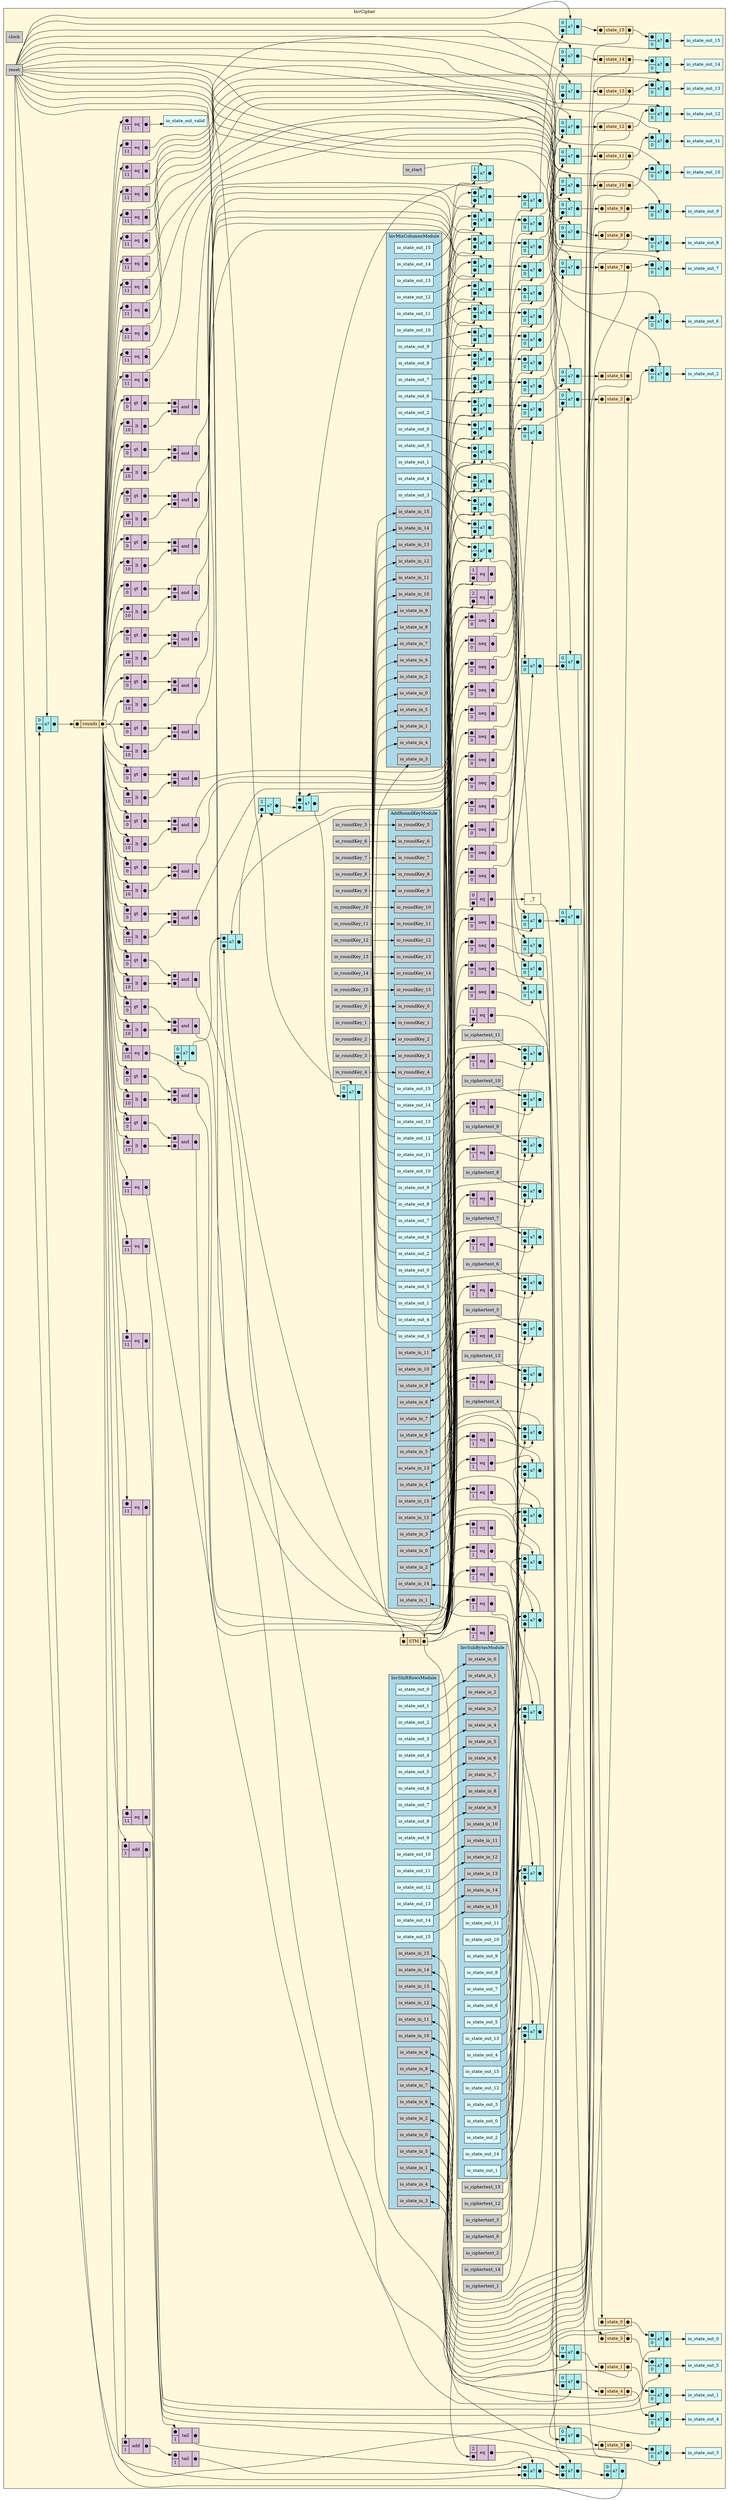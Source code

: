 digraph InvCipher {
stylesheet = "styles.css"
rankdir="LR" 

subgraph cluster_InvCipher {
  label="InvCipher"
  URL=""
  bgcolor="#FFF8DC"
  cluster_InvCipher_clock [shape = "rectangle" style="filled" fillcolor="#CCCCCC" label="clock" rank="0"]
     
cluster_InvCipher_reset [shape = "rectangle" style="filled" fillcolor="#CCCCCC" label="reset" rank="0"]
     
cluster_InvCipher_io_start [shape = "rectangle" style="filled" fillcolor="#CCCCCC" label="io_start" rank="0"]
     
cluster_InvCipher_io_roundKey_0 [shape = "rectangle" style="filled" fillcolor="#CCCCCC" label="io_roundKey_0" rank="0"]
     
cluster_InvCipher_io_roundKey_1 [shape = "rectangle" style="filled" fillcolor="#CCCCCC" label="io_roundKey_1" rank="0"]
     
cluster_InvCipher_io_roundKey_2 [shape = "rectangle" style="filled" fillcolor="#CCCCCC" label="io_roundKey_2" rank="0"]
     
cluster_InvCipher_io_roundKey_3 [shape = "rectangle" style="filled" fillcolor="#CCCCCC" label="io_roundKey_3" rank="0"]
     
cluster_InvCipher_io_roundKey_4 [shape = "rectangle" style="filled" fillcolor="#CCCCCC" label="io_roundKey_4" rank="0"]
     
cluster_InvCipher_io_roundKey_5 [shape = "rectangle" style="filled" fillcolor="#CCCCCC" label="io_roundKey_5" rank="0"]
     
cluster_InvCipher_io_roundKey_6 [shape = "rectangle" style="filled" fillcolor="#CCCCCC" label="io_roundKey_6" rank="0"]
     
cluster_InvCipher_io_roundKey_7 [shape = "rectangle" style="filled" fillcolor="#CCCCCC" label="io_roundKey_7" rank="0"]
     
cluster_InvCipher_io_roundKey_8 [shape = "rectangle" style="filled" fillcolor="#CCCCCC" label="io_roundKey_8" rank="0"]
     
cluster_InvCipher_io_roundKey_9 [shape = "rectangle" style="filled" fillcolor="#CCCCCC" label="io_roundKey_9" rank="0"]
     
cluster_InvCipher_io_roundKey_10 [shape = "rectangle" style="filled" fillcolor="#CCCCCC" label="io_roundKey_10" rank="0"]
     
cluster_InvCipher_io_roundKey_11 [shape = "rectangle" style="filled" fillcolor="#CCCCCC" label="io_roundKey_11" rank="0"]
     
cluster_InvCipher_io_roundKey_12 [shape = "rectangle" style="filled" fillcolor="#CCCCCC" label="io_roundKey_12" rank="0"]
     
cluster_InvCipher_io_roundKey_13 [shape = "rectangle" style="filled" fillcolor="#CCCCCC" label="io_roundKey_13" rank="0"]
     
cluster_InvCipher_io_roundKey_14 [shape = "rectangle" style="filled" fillcolor="#CCCCCC" label="io_roundKey_14" rank="0"]
     
cluster_InvCipher_io_roundKey_15 [shape = "rectangle" style="filled" fillcolor="#CCCCCC" label="io_roundKey_15" rank="0"]
     
cluster_InvCipher_io_ciphertext_0 [shape = "rectangle" style="filled" fillcolor="#CCCCCC" label="io_ciphertext_0" rank="0"]
     
cluster_InvCipher_io_ciphertext_1 [shape = "rectangle" style="filled" fillcolor="#CCCCCC" label="io_ciphertext_1" rank="0"]
     
cluster_InvCipher_io_ciphertext_2 [shape = "rectangle" style="filled" fillcolor="#CCCCCC" label="io_ciphertext_2" rank="0"]
     
cluster_InvCipher_io_ciphertext_3 [shape = "rectangle" style="filled" fillcolor="#CCCCCC" label="io_ciphertext_3" rank="0"]
     
cluster_InvCipher_io_ciphertext_4 [shape = "rectangle" style="filled" fillcolor="#CCCCCC" label="io_ciphertext_4" rank="0"]
     
cluster_InvCipher_io_ciphertext_5 [shape = "rectangle" style="filled" fillcolor="#CCCCCC" label="io_ciphertext_5" rank="0"]
     
cluster_InvCipher_io_ciphertext_6 [shape = "rectangle" style="filled" fillcolor="#CCCCCC" label="io_ciphertext_6" rank="0"]
     
cluster_InvCipher_io_ciphertext_7 [shape = "rectangle" style="filled" fillcolor="#CCCCCC" label="io_ciphertext_7" rank="0"]
     
cluster_InvCipher_io_ciphertext_8 [shape = "rectangle" style="filled" fillcolor="#CCCCCC" label="io_ciphertext_8" rank="0"]
     
cluster_InvCipher_io_ciphertext_9 [shape = "rectangle" style="filled" fillcolor="#CCCCCC" label="io_ciphertext_9" rank="0"]
     
cluster_InvCipher_io_ciphertext_10 [shape = "rectangle" style="filled" fillcolor="#CCCCCC" label="io_ciphertext_10" rank="0"]
     
cluster_InvCipher_io_ciphertext_11 [shape = "rectangle" style="filled" fillcolor="#CCCCCC" label="io_ciphertext_11" rank="0"]
     
cluster_InvCipher_io_ciphertext_12 [shape = "rectangle" style="filled" fillcolor="#CCCCCC" label="io_ciphertext_12" rank="0"]
     
cluster_InvCipher_io_ciphertext_13 [shape = "rectangle" style="filled" fillcolor="#CCCCCC" label="io_ciphertext_13" rank="0"]
     
cluster_InvCipher_io_ciphertext_14 [shape = "rectangle" style="filled" fillcolor="#CCCCCC" label="io_ciphertext_14" rank="0"]
     
cluster_InvCipher_io_ciphertext_15 [shape = "rectangle" style="filled" fillcolor="#CCCCCC" label="io_ciphertext_15" rank="0"]
     
cluster_InvCipher_io_state_out_valid [shape = "rectangle" style="filled" fillcolor="#E0FFFF" label="io_state_out_valid" rank="1000"]
     
cluster_InvCipher_io_state_out_0 [shape = "rectangle" style="filled" fillcolor="#E0FFFF" label="io_state_out_0" rank="1000"]
     
cluster_InvCipher_io_state_out_1 [shape = "rectangle" style="filled" fillcolor="#E0FFFF" label="io_state_out_1" rank="1000"]
     
cluster_InvCipher_io_state_out_2 [shape = "rectangle" style="filled" fillcolor="#E0FFFF" label="io_state_out_2" rank="1000"]
     
cluster_InvCipher_io_state_out_3 [shape = "rectangle" style="filled" fillcolor="#E0FFFF" label="io_state_out_3" rank="1000"]
     
cluster_InvCipher_io_state_out_4 [shape = "rectangle" style="filled" fillcolor="#E0FFFF" label="io_state_out_4" rank="1000"]
     
cluster_InvCipher_io_state_out_5 [shape = "rectangle" style="filled" fillcolor="#E0FFFF" label="io_state_out_5" rank="1000"]
     
cluster_InvCipher_io_state_out_6 [shape = "rectangle" style="filled" fillcolor="#E0FFFF" label="io_state_out_6" rank="1000"]
     
cluster_InvCipher_io_state_out_7 [shape = "rectangle" style="filled" fillcolor="#E0FFFF" label="io_state_out_7" rank="1000"]
     
cluster_InvCipher_io_state_out_8 [shape = "rectangle" style="filled" fillcolor="#E0FFFF" label="io_state_out_8" rank="1000"]
     
cluster_InvCipher_io_state_out_9 [shape = "rectangle" style="filled" fillcolor="#E0FFFF" label="io_state_out_9" rank="1000"]
     
cluster_InvCipher_io_state_out_10 [shape = "rectangle" style="filled" fillcolor="#E0FFFF" label="io_state_out_10" rank="1000"]
     
cluster_InvCipher_io_state_out_11 [shape = "rectangle" style="filled" fillcolor="#E0FFFF" label="io_state_out_11" rank="1000"]
     
cluster_InvCipher_io_state_out_12 [shape = "rectangle" style="filled" fillcolor="#E0FFFF" label="io_state_out_12" rank="1000"]
     
cluster_InvCipher_io_state_out_13 [shape = "rectangle" style="filled" fillcolor="#E0FFFF" label="io_state_out_13" rank="1000"]
     
cluster_InvCipher_io_state_out_14 [shape = "rectangle" style="filled" fillcolor="#E0FFFF" label="io_state_out_14" rank="1000"]
     
cluster_InvCipher_io_state_out_15 [shape = "rectangle" style="filled" fillcolor="#E0FFFF" label="io_state_out_15" rank="1000"]
     

subgraph cluster_InvCipher_AddRoundKeyModule {
  label="AddRoundKeyModule"
  URL="AddRoundKey.dot.svg"
  bgcolor="#ADD8E6"
  cluster_InvCipher_AddRoundKeyModule_io_roundKey_0 [shape = "rectangle" style="filled" fillcolor="#CCCCCC" label="io_roundKey_0" rank="0"]
     
cluster_InvCipher_AddRoundKeyModule_io_roundKey_1 [shape = "rectangle" style="filled" fillcolor="#CCCCCC" label="io_roundKey_1" rank="0"]
     
cluster_InvCipher_AddRoundKeyModule_io_roundKey_2 [shape = "rectangle" style="filled" fillcolor="#CCCCCC" label="io_roundKey_2" rank="0"]
     
cluster_InvCipher_AddRoundKeyModule_io_roundKey_3 [shape = "rectangle" style="filled" fillcolor="#CCCCCC" label="io_roundKey_3" rank="0"]
     
cluster_InvCipher_AddRoundKeyModule_io_roundKey_4 [shape = "rectangle" style="filled" fillcolor="#CCCCCC" label="io_roundKey_4" rank="0"]
     
cluster_InvCipher_AddRoundKeyModule_io_roundKey_5 [shape = "rectangle" style="filled" fillcolor="#CCCCCC" label="io_roundKey_5" rank="0"]
     
cluster_InvCipher_AddRoundKeyModule_io_roundKey_6 [shape = "rectangle" style="filled" fillcolor="#CCCCCC" label="io_roundKey_6" rank="0"]
     
cluster_InvCipher_AddRoundKeyModule_io_roundKey_7 [shape = "rectangle" style="filled" fillcolor="#CCCCCC" label="io_roundKey_7" rank="0"]
     
cluster_InvCipher_AddRoundKeyModule_io_roundKey_8 [shape = "rectangle" style="filled" fillcolor="#CCCCCC" label="io_roundKey_8" rank="0"]
     
cluster_InvCipher_AddRoundKeyModule_io_roundKey_9 [shape = "rectangle" style="filled" fillcolor="#CCCCCC" label="io_roundKey_9" rank="0"]
     
cluster_InvCipher_AddRoundKeyModule_io_roundKey_10 [shape = "rectangle" style="filled" fillcolor="#CCCCCC" label="io_roundKey_10" rank="0"]
     
cluster_InvCipher_AddRoundKeyModule_io_roundKey_11 [shape = "rectangle" style="filled" fillcolor="#CCCCCC" label="io_roundKey_11" rank="0"]
     
cluster_InvCipher_AddRoundKeyModule_io_roundKey_12 [shape = "rectangle" style="filled" fillcolor="#CCCCCC" label="io_roundKey_12" rank="0"]
     
cluster_InvCipher_AddRoundKeyModule_io_roundKey_13 [shape = "rectangle" style="filled" fillcolor="#CCCCCC" label="io_roundKey_13" rank="0"]
     
cluster_InvCipher_AddRoundKeyModule_io_roundKey_14 [shape = "rectangle" style="filled" fillcolor="#CCCCCC" label="io_roundKey_14" rank="0"]
     
cluster_InvCipher_AddRoundKeyModule_io_roundKey_15 [shape = "rectangle" style="filled" fillcolor="#CCCCCC" label="io_roundKey_15" rank="0"]
     
cluster_InvCipher_AddRoundKeyModule_io_state_in_0 [shape = "rectangle" style="filled" fillcolor="#CCCCCC" label="io_state_in_0" rank="0"]
     
cluster_InvCipher_AddRoundKeyModule_io_state_in_1 [shape = "rectangle" style="filled" fillcolor="#CCCCCC" label="io_state_in_1" rank="0"]
     
cluster_InvCipher_AddRoundKeyModule_io_state_in_2 [shape = "rectangle" style="filled" fillcolor="#CCCCCC" label="io_state_in_2" rank="0"]
     
cluster_InvCipher_AddRoundKeyModule_io_state_in_3 [shape = "rectangle" style="filled" fillcolor="#CCCCCC" label="io_state_in_3" rank="0"]
     
cluster_InvCipher_AddRoundKeyModule_io_state_in_4 [shape = "rectangle" style="filled" fillcolor="#CCCCCC" label="io_state_in_4" rank="0"]
     
cluster_InvCipher_AddRoundKeyModule_io_state_in_5 [shape = "rectangle" style="filled" fillcolor="#CCCCCC" label="io_state_in_5" rank="0"]
     
cluster_InvCipher_AddRoundKeyModule_io_state_in_6 [shape = "rectangle" style="filled" fillcolor="#CCCCCC" label="io_state_in_6" rank="0"]
     
cluster_InvCipher_AddRoundKeyModule_io_state_in_7 [shape = "rectangle" style="filled" fillcolor="#CCCCCC" label="io_state_in_7" rank="0"]
     
cluster_InvCipher_AddRoundKeyModule_io_state_in_8 [shape = "rectangle" style="filled" fillcolor="#CCCCCC" label="io_state_in_8" rank="0"]
     
cluster_InvCipher_AddRoundKeyModule_io_state_in_9 [shape = "rectangle" style="filled" fillcolor="#CCCCCC" label="io_state_in_9" rank="0"]
     
cluster_InvCipher_AddRoundKeyModule_io_state_in_10 [shape = "rectangle" style="filled" fillcolor="#CCCCCC" label="io_state_in_10" rank="0"]
     
cluster_InvCipher_AddRoundKeyModule_io_state_in_11 [shape = "rectangle" style="filled" fillcolor="#CCCCCC" label="io_state_in_11" rank="0"]
     
cluster_InvCipher_AddRoundKeyModule_io_state_in_12 [shape = "rectangle" style="filled" fillcolor="#CCCCCC" label="io_state_in_12" rank="0"]
     
cluster_InvCipher_AddRoundKeyModule_io_state_in_13 [shape = "rectangle" style="filled" fillcolor="#CCCCCC" label="io_state_in_13" rank="0"]
     
cluster_InvCipher_AddRoundKeyModule_io_state_in_14 [shape = "rectangle" style="filled" fillcolor="#CCCCCC" label="io_state_in_14" rank="0"]
     
cluster_InvCipher_AddRoundKeyModule_io_state_in_15 [shape = "rectangle" style="filled" fillcolor="#CCCCCC" label="io_state_in_15" rank="0"]
     
cluster_InvCipher_AddRoundKeyModule_io_state_out_0 [shape = "rectangle" style="filled" fillcolor="#E0FFFF" label="io_state_out_0" rank="1000"]
     
cluster_InvCipher_AddRoundKeyModule_io_state_out_1 [shape = "rectangle" style="filled" fillcolor="#E0FFFF" label="io_state_out_1" rank="1000"]
     
cluster_InvCipher_AddRoundKeyModule_io_state_out_2 [shape = "rectangle" style="filled" fillcolor="#E0FFFF" label="io_state_out_2" rank="1000"]
     
cluster_InvCipher_AddRoundKeyModule_io_state_out_3 [shape = "rectangle" style="filled" fillcolor="#E0FFFF" label="io_state_out_3" rank="1000"]
     
cluster_InvCipher_AddRoundKeyModule_io_state_out_4 [shape = "rectangle" style="filled" fillcolor="#E0FFFF" label="io_state_out_4" rank="1000"]
     
cluster_InvCipher_AddRoundKeyModule_io_state_out_5 [shape = "rectangle" style="filled" fillcolor="#E0FFFF" label="io_state_out_5" rank="1000"]
     
cluster_InvCipher_AddRoundKeyModule_io_state_out_6 [shape = "rectangle" style="filled" fillcolor="#E0FFFF" label="io_state_out_6" rank="1000"]
     
cluster_InvCipher_AddRoundKeyModule_io_state_out_7 [shape = "rectangle" style="filled" fillcolor="#E0FFFF" label="io_state_out_7" rank="1000"]
     
cluster_InvCipher_AddRoundKeyModule_io_state_out_8 [shape = "rectangle" style="filled" fillcolor="#E0FFFF" label="io_state_out_8" rank="1000"]
     
cluster_InvCipher_AddRoundKeyModule_io_state_out_9 [shape = "rectangle" style="filled" fillcolor="#E0FFFF" label="io_state_out_9" rank="1000"]
     
cluster_InvCipher_AddRoundKeyModule_io_state_out_10 [shape = "rectangle" style="filled" fillcolor="#E0FFFF" label="io_state_out_10" rank="1000"]
     
cluster_InvCipher_AddRoundKeyModule_io_state_out_11 [shape = "rectangle" style="filled" fillcolor="#E0FFFF" label="io_state_out_11" rank="1000"]
     
cluster_InvCipher_AddRoundKeyModule_io_state_out_12 [shape = "rectangle" style="filled" fillcolor="#E0FFFF" label="io_state_out_12" rank="1000"]
     
cluster_InvCipher_AddRoundKeyModule_io_state_out_13 [shape = "rectangle" style="filled" fillcolor="#E0FFFF" label="io_state_out_13" rank="1000"]
     
cluster_InvCipher_AddRoundKeyModule_io_state_out_14 [shape = "rectangle" style="filled" fillcolor="#E0FFFF" label="io_state_out_14" rank="1000"]
     
cluster_InvCipher_AddRoundKeyModule_io_state_out_15 [shape = "rectangle" style="filled" fillcolor="#E0FFFF" label="io_state_out_15" rank="1000"]
     

  
  
  
}
     

subgraph cluster_InvCipher_InvSubBytesModule {
  label="InvSubBytesModule"
  URL="InvSubBytes.dot.svg"
  bgcolor="#ADD8E6"
  cluster_InvCipher_InvSubBytesModule_io_state_in_0 [shape = "rectangle" style="filled" fillcolor="#CCCCCC" label="io_state_in_0" rank="0"]
     
cluster_InvCipher_InvSubBytesModule_io_state_in_1 [shape = "rectangle" style="filled" fillcolor="#CCCCCC" label="io_state_in_1" rank="0"]
     
cluster_InvCipher_InvSubBytesModule_io_state_in_2 [shape = "rectangle" style="filled" fillcolor="#CCCCCC" label="io_state_in_2" rank="0"]
     
cluster_InvCipher_InvSubBytesModule_io_state_in_3 [shape = "rectangle" style="filled" fillcolor="#CCCCCC" label="io_state_in_3" rank="0"]
     
cluster_InvCipher_InvSubBytesModule_io_state_in_4 [shape = "rectangle" style="filled" fillcolor="#CCCCCC" label="io_state_in_4" rank="0"]
     
cluster_InvCipher_InvSubBytesModule_io_state_in_5 [shape = "rectangle" style="filled" fillcolor="#CCCCCC" label="io_state_in_5" rank="0"]
     
cluster_InvCipher_InvSubBytesModule_io_state_in_6 [shape = "rectangle" style="filled" fillcolor="#CCCCCC" label="io_state_in_6" rank="0"]
     
cluster_InvCipher_InvSubBytesModule_io_state_in_7 [shape = "rectangle" style="filled" fillcolor="#CCCCCC" label="io_state_in_7" rank="0"]
     
cluster_InvCipher_InvSubBytesModule_io_state_in_8 [shape = "rectangle" style="filled" fillcolor="#CCCCCC" label="io_state_in_8" rank="0"]
     
cluster_InvCipher_InvSubBytesModule_io_state_in_9 [shape = "rectangle" style="filled" fillcolor="#CCCCCC" label="io_state_in_9" rank="0"]
     
cluster_InvCipher_InvSubBytesModule_io_state_in_10 [shape = "rectangle" style="filled" fillcolor="#CCCCCC" label="io_state_in_10" rank="0"]
     
cluster_InvCipher_InvSubBytesModule_io_state_in_11 [shape = "rectangle" style="filled" fillcolor="#CCCCCC" label="io_state_in_11" rank="0"]
     
cluster_InvCipher_InvSubBytesModule_io_state_in_12 [shape = "rectangle" style="filled" fillcolor="#CCCCCC" label="io_state_in_12" rank="0"]
     
cluster_InvCipher_InvSubBytesModule_io_state_in_13 [shape = "rectangle" style="filled" fillcolor="#CCCCCC" label="io_state_in_13" rank="0"]
     
cluster_InvCipher_InvSubBytesModule_io_state_in_14 [shape = "rectangle" style="filled" fillcolor="#CCCCCC" label="io_state_in_14" rank="0"]
     
cluster_InvCipher_InvSubBytesModule_io_state_in_15 [shape = "rectangle" style="filled" fillcolor="#CCCCCC" label="io_state_in_15" rank="0"]
     
cluster_InvCipher_InvSubBytesModule_io_state_out_0 [shape = "rectangle" style="filled" fillcolor="#E0FFFF" label="io_state_out_0" rank="1000"]
     
cluster_InvCipher_InvSubBytesModule_io_state_out_1 [shape = "rectangle" style="filled" fillcolor="#E0FFFF" label="io_state_out_1" rank="1000"]
     
cluster_InvCipher_InvSubBytesModule_io_state_out_2 [shape = "rectangle" style="filled" fillcolor="#E0FFFF" label="io_state_out_2" rank="1000"]
     
cluster_InvCipher_InvSubBytesModule_io_state_out_3 [shape = "rectangle" style="filled" fillcolor="#E0FFFF" label="io_state_out_3" rank="1000"]
     
cluster_InvCipher_InvSubBytesModule_io_state_out_4 [shape = "rectangle" style="filled" fillcolor="#E0FFFF" label="io_state_out_4" rank="1000"]
     
cluster_InvCipher_InvSubBytesModule_io_state_out_5 [shape = "rectangle" style="filled" fillcolor="#E0FFFF" label="io_state_out_5" rank="1000"]
     
cluster_InvCipher_InvSubBytesModule_io_state_out_6 [shape = "rectangle" style="filled" fillcolor="#E0FFFF" label="io_state_out_6" rank="1000"]
     
cluster_InvCipher_InvSubBytesModule_io_state_out_7 [shape = "rectangle" style="filled" fillcolor="#E0FFFF" label="io_state_out_7" rank="1000"]
     
cluster_InvCipher_InvSubBytesModule_io_state_out_8 [shape = "rectangle" style="filled" fillcolor="#E0FFFF" label="io_state_out_8" rank="1000"]
     
cluster_InvCipher_InvSubBytesModule_io_state_out_9 [shape = "rectangle" style="filled" fillcolor="#E0FFFF" label="io_state_out_9" rank="1000"]
     
cluster_InvCipher_InvSubBytesModule_io_state_out_10 [shape = "rectangle" style="filled" fillcolor="#E0FFFF" label="io_state_out_10" rank="1000"]
     
cluster_InvCipher_InvSubBytesModule_io_state_out_11 [shape = "rectangle" style="filled" fillcolor="#E0FFFF" label="io_state_out_11" rank="1000"]
     
cluster_InvCipher_InvSubBytesModule_io_state_out_12 [shape = "rectangle" style="filled" fillcolor="#E0FFFF" label="io_state_out_12" rank="1000"]
     
cluster_InvCipher_InvSubBytesModule_io_state_out_13 [shape = "rectangle" style="filled" fillcolor="#E0FFFF" label="io_state_out_13" rank="1000"]
     
cluster_InvCipher_InvSubBytesModule_io_state_out_14 [shape = "rectangle" style="filled" fillcolor="#E0FFFF" label="io_state_out_14" rank="1000"]
     
cluster_InvCipher_InvSubBytesModule_io_state_out_15 [shape = "rectangle" style="filled" fillcolor="#E0FFFF" label="io_state_out_15" rank="1000"]
     

  
  
  
}
     

subgraph cluster_InvCipher_InvShiftRowsModule {
  label="InvShiftRowsModule"
  URL="InvShiftRows.dot.svg"
  bgcolor="#ADD8E6"
  cluster_InvCipher_InvShiftRowsModule_io_state_in_0 [shape = "rectangle" style="filled" fillcolor="#CCCCCC" label="io_state_in_0" rank="0"]
     
cluster_InvCipher_InvShiftRowsModule_io_state_in_1 [shape = "rectangle" style="filled" fillcolor="#CCCCCC" label="io_state_in_1" rank="0"]
     
cluster_InvCipher_InvShiftRowsModule_io_state_in_2 [shape = "rectangle" style="filled" fillcolor="#CCCCCC" label="io_state_in_2" rank="0"]
     
cluster_InvCipher_InvShiftRowsModule_io_state_in_3 [shape = "rectangle" style="filled" fillcolor="#CCCCCC" label="io_state_in_3" rank="0"]
     
cluster_InvCipher_InvShiftRowsModule_io_state_in_4 [shape = "rectangle" style="filled" fillcolor="#CCCCCC" label="io_state_in_4" rank="0"]
     
cluster_InvCipher_InvShiftRowsModule_io_state_in_5 [shape = "rectangle" style="filled" fillcolor="#CCCCCC" label="io_state_in_5" rank="0"]
     
cluster_InvCipher_InvShiftRowsModule_io_state_in_6 [shape = "rectangle" style="filled" fillcolor="#CCCCCC" label="io_state_in_6" rank="0"]
     
cluster_InvCipher_InvShiftRowsModule_io_state_in_7 [shape = "rectangle" style="filled" fillcolor="#CCCCCC" label="io_state_in_7" rank="0"]
     
cluster_InvCipher_InvShiftRowsModule_io_state_in_8 [shape = "rectangle" style="filled" fillcolor="#CCCCCC" label="io_state_in_8" rank="0"]
     
cluster_InvCipher_InvShiftRowsModule_io_state_in_9 [shape = "rectangle" style="filled" fillcolor="#CCCCCC" label="io_state_in_9" rank="0"]
     
cluster_InvCipher_InvShiftRowsModule_io_state_in_10 [shape = "rectangle" style="filled" fillcolor="#CCCCCC" label="io_state_in_10" rank="0"]
     
cluster_InvCipher_InvShiftRowsModule_io_state_in_11 [shape = "rectangle" style="filled" fillcolor="#CCCCCC" label="io_state_in_11" rank="0"]
     
cluster_InvCipher_InvShiftRowsModule_io_state_in_12 [shape = "rectangle" style="filled" fillcolor="#CCCCCC" label="io_state_in_12" rank="0"]
     
cluster_InvCipher_InvShiftRowsModule_io_state_in_13 [shape = "rectangle" style="filled" fillcolor="#CCCCCC" label="io_state_in_13" rank="0"]
     
cluster_InvCipher_InvShiftRowsModule_io_state_in_14 [shape = "rectangle" style="filled" fillcolor="#CCCCCC" label="io_state_in_14" rank="0"]
     
cluster_InvCipher_InvShiftRowsModule_io_state_in_15 [shape = "rectangle" style="filled" fillcolor="#CCCCCC" label="io_state_in_15" rank="0"]
     
cluster_InvCipher_InvShiftRowsModule_io_state_out_0 [shape = "rectangle" style="filled" fillcolor="#E0FFFF" label="io_state_out_0" rank="1000"]
     
cluster_InvCipher_InvShiftRowsModule_io_state_out_1 [shape = "rectangle" style="filled" fillcolor="#E0FFFF" label="io_state_out_1" rank="1000"]
     
cluster_InvCipher_InvShiftRowsModule_io_state_out_2 [shape = "rectangle" style="filled" fillcolor="#E0FFFF" label="io_state_out_2" rank="1000"]
     
cluster_InvCipher_InvShiftRowsModule_io_state_out_3 [shape = "rectangle" style="filled" fillcolor="#E0FFFF" label="io_state_out_3" rank="1000"]
     
cluster_InvCipher_InvShiftRowsModule_io_state_out_4 [shape = "rectangle" style="filled" fillcolor="#E0FFFF" label="io_state_out_4" rank="1000"]
     
cluster_InvCipher_InvShiftRowsModule_io_state_out_5 [shape = "rectangle" style="filled" fillcolor="#E0FFFF" label="io_state_out_5" rank="1000"]
     
cluster_InvCipher_InvShiftRowsModule_io_state_out_6 [shape = "rectangle" style="filled" fillcolor="#E0FFFF" label="io_state_out_6" rank="1000"]
     
cluster_InvCipher_InvShiftRowsModule_io_state_out_7 [shape = "rectangle" style="filled" fillcolor="#E0FFFF" label="io_state_out_7" rank="1000"]
     
cluster_InvCipher_InvShiftRowsModule_io_state_out_8 [shape = "rectangle" style="filled" fillcolor="#E0FFFF" label="io_state_out_8" rank="1000"]
     
cluster_InvCipher_InvShiftRowsModule_io_state_out_9 [shape = "rectangle" style="filled" fillcolor="#E0FFFF" label="io_state_out_9" rank="1000"]
     
cluster_InvCipher_InvShiftRowsModule_io_state_out_10 [shape = "rectangle" style="filled" fillcolor="#E0FFFF" label="io_state_out_10" rank="1000"]
     
cluster_InvCipher_InvShiftRowsModule_io_state_out_11 [shape = "rectangle" style="filled" fillcolor="#E0FFFF" label="io_state_out_11" rank="1000"]
     
cluster_InvCipher_InvShiftRowsModule_io_state_out_12 [shape = "rectangle" style="filled" fillcolor="#E0FFFF" label="io_state_out_12" rank="1000"]
     
cluster_InvCipher_InvShiftRowsModule_io_state_out_13 [shape = "rectangle" style="filled" fillcolor="#E0FFFF" label="io_state_out_13" rank="1000"]
     
cluster_InvCipher_InvShiftRowsModule_io_state_out_14 [shape = "rectangle" style="filled" fillcolor="#E0FFFF" label="io_state_out_14" rank="1000"]
     
cluster_InvCipher_InvShiftRowsModule_io_state_out_15 [shape = "rectangle" style="filled" fillcolor="#E0FFFF" label="io_state_out_15" rank="1000"]
     

  
  
  
}
     

subgraph cluster_InvCipher_InvMixColumnsModule {
  label="InvMixColumnsModule"
  URL="InvMixColumns.dot.svg"
  bgcolor="#ADD8E6"
  cluster_InvCipher_InvMixColumnsModule_io_state_in_0 [shape = "rectangle" style="filled" fillcolor="#CCCCCC" label="io_state_in_0" rank="0"]
     
cluster_InvCipher_InvMixColumnsModule_io_state_in_1 [shape = "rectangle" style="filled" fillcolor="#CCCCCC" label="io_state_in_1" rank="0"]
     
cluster_InvCipher_InvMixColumnsModule_io_state_in_2 [shape = "rectangle" style="filled" fillcolor="#CCCCCC" label="io_state_in_2" rank="0"]
     
cluster_InvCipher_InvMixColumnsModule_io_state_in_3 [shape = "rectangle" style="filled" fillcolor="#CCCCCC" label="io_state_in_3" rank="0"]
     
cluster_InvCipher_InvMixColumnsModule_io_state_in_4 [shape = "rectangle" style="filled" fillcolor="#CCCCCC" label="io_state_in_4" rank="0"]
     
cluster_InvCipher_InvMixColumnsModule_io_state_in_5 [shape = "rectangle" style="filled" fillcolor="#CCCCCC" label="io_state_in_5" rank="0"]
     
cluster_InvCipher_InvMixColumnsModule_io_state_in_6 [shape = "rectangle" style="filled" fillcolor="#CCCCCC" label="io_state_in_6" rank="0"]
     
cluster_InvCipher_InvMixColumnsModule_io_state_in_7 [shape = "rectangle" style="filled" fillcolor="#CCCCCC" label="io_state_in_7" rank="0"]
     
cluster_InvCipher_InvMixColumnsModule_io_state_in_8 [shape = "rectangle" style="filled" fillcolor="#CCCCCC" label="io_state_in_8" rank="0"]
     
cluster_InvCipher_InvMixColumnsModule_io_state_in_9 [shape = "rectangle" style="filled" fillcolor="#CCCCCC" label="io_state_in_9" rank="0"]
     
cluster_InvCipher_InvMixColumnsModule_io_state_in_10 [shape = "rectangle" style="filled" fillcolor="#CCCCCC" label="io_state_in_10" rank="0"]
     
cluster_InvCipher_InvMixColumnsModule_io_state_in_11 [shape = "rectangle" style="filled" fillcolor="#CCCCCC" label="io_state_in_11" rank="0"]
     
cluster_InvCipher_InvMixColumnsModule_io_state_in_12 [shape = "rectangle" style="filled" fillcolor="#CCCCCC" label="io_state_in_12" rank="0"]
     
cluster_InvCipher_InvMixColumnsModule_io_state_in_13 [shape = "rectangle" style="filled" fillcolor="#CCCCCC" label="io_state_in_13" rank="0"]
     
cluster_InvCipher_InvMixColumnsModule_io_state_in_14 [shape = "rectangle" style="filled" fillcolor="#CCCCCC" label="io_state_in_14" rank="0"]
     
cluster_InvCipher_InvMixColumnsModule_io_state_in_15 [shape = "rectangle" style="filled" fillcolor="#CCCCCC" label="io_state_in_15" rank="0"]
     
cluster_InvCipher_InvMixColumnsModule_io_state_out_0 [shape = "rectangle" style="filled" fillcolor="#E0FFFF" label="io_state_out_0" rank="1000"]
     
cluster_InvCipher_InvMixColumnsModule_io_state_out_1 [shape = "rectangle" style="filled" fillcolor="#E0FFFF" label="io_state_out_1" rank="1000"]
     
cluster_InvCipher_InvMixColumnsModule_io_state_out_2 [shape = "rectangle" style="filled" fillcolor="#E0FFFF" label="io_state_out_2" rank="1000"]
     
cluster_InvCipher_InvMixColumnsModule_io_state_out_3 [shape = "rectangle" style="filled" fillcolor="#E0FFFF" label="io_state_out_3" rank="1000"]
     
cluster_InvCipher_InvMixColumnsModule_io_state_out_4 [shape = "rectangle" style="filled" fillcolor="#E0FFFF" label="io_state_out_4" rank="1000"]
     
cluster_InvCipher_InvMixColumnsModule_io_state_out_5 [shape = "rectangle" style="filled" fillcolor="#E0FFFF" label="io_state_out_5" rank="1000"]
     
cluster_InvCipher_InvMixColumnsModule_io_state_out_6 [shape = "rectangle" style="filled" fillcolor="#E0FFFF" label="io_state_out_6" rank="1000"]
     
cluster_InvCipher_InvMixColumnsModule_io_state_out_7 [shape = "rectangle" style="filled" fillcolor="#E0FFFF" label="io_state_out_7" rank="1000"]
     
cluster_InvCipher_InvMixColumnsModule_io_state_out_8 [shape = "rectangle" style="filled" fillcolor="#E0FFFF" label="io_state_out_8" rank="1000"]
     
cluster_InvCipher_InvMixColumnsModule_io_state_out_9 [shape = "rectangle" style="filled" fillcolor="#E0FFFF" label="io_state_out_9" rank="1000"]
     
cluster_InvCipher_InvMixColumnsModule_io_state_out_10 [shape = "rectangle" style="filled" fillcolor="#E0FFFF" label="io_state_out_10" rank="1000"]
     
cluster_InvCipher_InvMixColumnsModule_io_state_out_11 [shape = "rectangle" style="filled" fillcolor="#E0FFFF" label="io_state_out_11" rank="1000"]
     
cluster_InvCipher_InvMixColumnsModule_io_state_out_12 [shape = "rectangle" style="filled" fillcolor="#E0FFFF" label="io_state_out_12" rank="1000"]
     
cluster_InvCipher_InvMixColumnsModule_io_state_out_13 [shape = "rectangle" style="filled" fillcolor="#E0FFFF" label="io_state_out_13" rank="1000"]
     
cluster_InvCipher_InvMixColumnsModule_io_state_out_14 [shape = "rectangle" style="filled" fillcolor="#E0FFFF" label="io_state_out_14" rank="1000"]
     
cluster_InvCipher_InvMixColumnsModule_io_state_out_15 [shape = "rectangle" style="filled" fillcolor="#E0FFFF" label="io_state_out_15" rank="1000"]
     

  
  
  
}
     
struct_cluster_InvCipher_state_0 [shape="plaintext" label=<
<TABLE BORDER="0" CELLBORDER="1" CELLSPACING="0" CELLPADDING="4" BGCOLOR="#FFE4B5">
  <TR>
    <TD PORT="in">&#x25cf;</TD>
    <TD>state_0</TD>
    <TD PORT="out">&#x25cf;</TD>
  </TR>
</TABLE>>];
struct_cluster_InvCipher_state_1 [shape="plaintext" label=<
<TABLE BORDER="0" CELLBORDER="1" CELLSPACING="0" CELLPADDING="4" BGCOLOR="#FFE4B5">
  <TR>
    <TD PORT="in">&#x25cf;</TD>
    <TD>state_1</TD>
    <TD PORT="out">&#x25cf;</TD>
  </TR>
</TABLE>>];
struct_cluster_InvCipher_state_2 [shape="plaintext" label=<
<TABLE BORDER="0" CELLBORDER="1" CELLSPACING="0" CELLPADDING="4" BGCOLOR="#FFE4B5">
  <TR>
    <TD PORT="in">&#x25cf;</TD>
    <TD>state_2</TD>
    <TD PORT="out">&#x25cf;</TD>
  </TR>
</TABLE>>];
struct_cluster_InvCipher_state_3 [shape="plaintext" label=<
<TABLE BORDER="0" CELLBORDER="1" CELLSPACING="0" CELLPADDING="4" BGCOLOR="#FFE4B5">
  <TR>
    <TD PORT="in">&#x25cf;</TD>
    <TD>state_3</TD>
    <TD PORT="out">&#x25cf;</TD>
  </TR>
</TABLE>>];
struct_cluster_InvCipher_state_4 [shape="plaintext" label=<
<TABLE BORDER="0" CELLBORDER="1" CELLSPACING="0" CELLPADDING="4" BGCOLOR="#FFE4B5">
  <TR>
    <TD PORT="in">&#x25cf;</TD>
    <TD>state_4</TD>
    <TD PORT="out">&#x25cf;</TD>
  </TR>
</TABLE>>];
struct_cluster_InvCipher_state_5 [shape="plaintext" label=<
<TABLE BORDER="0" CELLBORDER="1" CELLSPACING="0" CELLPADDING="4" BGCOLOR="#FFE4B5">
  <TR>
    <TD PORT="in">&#x25cf;</TD>
    <TD>state_5</TD>
    <TD PORT="out">&#x25cf;</TD>
  </TR>
</TABLE>>];
struct_cluster_InvCipher_state_6 [shape="plaintext" label=<
<TABLE BORDER="0" CELLBORDER="1" CELLSPACING="0" CELLPADDING="4" BGCOLOR="#FFE4B5">
  <TR>
    <TD PORT="in">&#x25cf;</TD>
    <TD>state_6</TD>
    <TD PORT="out">&#x25cf;</TD>
  </TR>
</TABLE>>];
struct_cluster_InvCipher_state_7 [shape="plaintext" label=<
<TABLE BORDER="0" CELLBORDER="1" CELLSPACING="0" CELLPADDING="4" BGCOLOR="#FFE4B5">
  <TR>
    <TD PORT="in">&#x25cf;</TD>
    <TD>state_7</TD>
    <TD PORT="out">&#x25cf;</TD>
  </TR>
</TABLE>>];
struct_cluster_InvCipher_state_8 [shape="plaintext" label=<
<TABLE BORDER="0" CELLBORDER="1" CELLSPACING="0" CELLPADDING="4" BGCOLOR="#FFE4B5">
  <TR>
    <TD PORT="in">&#x25cf;</TD>
    <TD>state_8</TD>
    <TD PORT="out">&#x25cf;</TD>
  </TR>
</TABLE>>];
struct_cluster_InvCipher_state_9 [shape="plaintext" label=<
<TABLE BORDER="0" CELLBORDER="1" CELLSPACING="0" CELLPADDING="4" BGCOLOR="#FFE4B5">
  <TR>
    <TD PORT="in">&#x25cf;</TD>
    <TD>state_9</TD>
    <TD PORT="out">&#x25cf;</TD>
  </TR>
</TABLE>>];
struct_cluster_InvCipher_state_10 [shape="plaintext" label=<
<TABLE BORDER="0" CELLBORDER="1" CELLSPACING="0" CELLPADDING="4" BGCOLOR="#FFE4B5">
  <TR>
    <TD PORT="in">&#x25cf;</TD>
    <TD>state_10</TD>
    <TD PORT="out">&#x25cf;</TD>
  </TR>
</TABLE>>];
struct_cluster_InvCipher_state_11 [shape="plaintext" label=<
<TABLE BORDER="0" CELLBORDER="1" CELLSPACING="0" CELLPADDING="4" BGCOLOR="#FFE4B5">
  <TR>
    <TD PORT="in">&#x25cf;</TD>
    <TD>state_11</TD>
    <TD PORT="out">&#x25cf;</TD>
  </TR>
</TABLE>>];
struct_cluster_InvCipher_state_12 [shape="plaintext" label=<
<TABLE BORDER="0" CELLBORDER="1" CELLSPACING="0" CELLPADDING="4" BGCOLOR="#FFE4B5">
  <TR>
    <TD PORT="in">&#x25cf;</TD>
    <TD>state_12</TD>
    <TD PORT="out">&#x25cf;</TD>
  </TR>
</TABLE>>];
struct_cluster_InvCipher_state_13 [shape="plaintext" label=<
<TABLE BORDER="0" CELLBORDER="1" CELLSPACING="0" CELLPADDING="4" BGCOLOR="#FFE4B5">
  <TR>
    <TD PORT="in">&#x25cf;</TD>
    <TD>state_13</TD>
    <TD PORT="out">&#x25cf;</TD>
  </TR>
</TABLE>>];
struct_cluster_InvCipher_state_14 [shape="plaintext" label=<
<TABLE BORDER="0" CELLBORDER="1" CELLSPACING="0" CELLPADDING="4" BGCOLOR="#FFE4B5">
  <TR>
    <TD PORT="in">&#x25cf;</TD>
    <TD>state_14</TD>
    <TD PORT="out">&#x25cf;</TD>
  </TR>
</TABLE>>];
struct_cluster_InvCipher_state_15 [shape="plaintext" label=<
<TABLE BORDER="0" CELLBORDER="1" CELLSPACING="0" CELLPADDING="4" BGCOLOR="#FFE4B5">
  <TR>
    <TD PORT="in">&#x25cf;</TD>
    <TD>state_15</TD>
    <TD PORT="out">&#x25cf;</TD>
  </TR>
</TABLE>>];
struct_cluster_InvCipher_rounds [shape="plaintext" label=<
<TABLE BORDER="0" CELLBORDER="1" CELLSPACING="0" CELLPADDING="4" BGCOLOR="#FFE4B5">
  <TR>
    <TD PORT="in">&#x25cf;</TD>
    <TD>rounds</TD>
    <TD PORT="out">&#x25cf;</TD>
  </TR>
</TABLE>>];
struct_cluster_InvCipher_STM [shape="plaintext" label=<
<TABLE BORDER="0" CELLBORDER="1" CELLSPACING="0" CELLPADDING="4" BGCOLOR="#FFE4B5">
  <TR>
    <TD PORT="in">&#x25cf;</TD>
    <TD>STM</TD>
    <TD PORT="out">&#x25cf;</TD>
  </TR>
</TABLE>>];
cluster_InvCipher__T [label = "_T" shape="rectangle"]; 

op_eq_365 [shape = "plaintext" label=<
<TABLE BORDER="0" CELLBORDER="1" CELLSPACING="0" CELLPADDING="4" BGCOLOR="#D8BFD8">
  <TR>
    <TD PORT="in1">0</TD>
    <TD ROWSPAN="2" > eq </TD>
    <TD ROWSPAN="2" PORT="out">&#x25cf;</TD>
  </TR>
  <TR>
    <TD PORT="in2">&#x25cf;</TD>
  </TR>
</TABLE>>];
       

op_eq_366 [shape = "plaintext" label=<
<TABLE BORDER="0" CELLBORDER="1" CELLSPACING="0" CELLPADDING="4" BGCOLOR="#D8BFD8">
  <TR>
    <TD PORT="in1">&#x25cf;</TD>
    <TD ROWSPAN="2" > eq </TD>
    <TD ROWSPAN="2" PORT="out">&#x25cf;</TD>
  </TR>
  <TR>
    <TD PORT="in2">11</TD>
  </TR>
</TABLE>>];
       

mux_238078111 [shape = "plaintext" label=<
<TABLE BORDER="0" CELLBORDER="1" CELLSPACING="0" CELLPADDING="4" BGCOLOR="#AFEEEE">
  <TR>
    <TD PORT="in1">&#x25cf;</TD>
    <TD ROWSPAN="2" PORT="select">a?</TD>
    <TD ROWSPAN="2" PORT="out">&#x25cf;</TD>
  </TR>
  <TR>
    <TD PORT="in2">0</TD>
  </TR>
</TABLE>>];
       

op_eq_367 [shape = "plaintext" label=<
<TABLE BORDER="0" CELLBORDER="1" CELLSPACING="0" CELLPADDING="4" BGCOLOR="#D8BFD8">
  <TR>
    <TD PORT="in1">&#x25cf;</TD>
    <TD ROWSPAN="2" > eq </TD>
    <TD ROWSPAN="2" PORT="out">&#x25cf;</TD>
  </TR>
  <TR>
    <TD PORT="in2">11</TD>
  </TR>
</TABLE>>];
       

mux_1464411775 [shape = "plaintext" label=<
<TABLE BORDER="0" CELLBORDER="1" CELLSPACING="0" CELLPADDING="4" BGCOLOR="#AFEEEE">
  <TR>
    <TD PORT="in1">&#x25cf;</TD>
    <TD ROWSPAN="2" PORT="select">a?</TD>
    <TD ROWSPAN="2" PORT="out">&#x25cf;</TD>
  </TR>
  <TR>
    <TD PORT="in2">0</TD>
  </TR>
</TABLE>>];
       

op_eq_368 [shape = "plaintext" label=<
<TABLE BORDER="0" CELLBORDER="1" CELLSPACING="0" CELLPADDING="4" BGCOLOR="#D8BFD8">
  <TR>
    <TD PORT="in1">&#x25cf;</TD>
    <TD ROWSPAN="2" > eq </TD>
    <TD ROWSPAN="2" PORT="out">&#x25cf;</TD>
  </TR>
  <TR>
    <TD PORT="in2">11</TD>
  </TR>
</TABLE>>];
       

mux_714883589 [shape = "plaintext" label=<
<TABLE BORDER="0" CELLBORDER="1" CELLSPACING="0" CELLPADDING="4" BGCOLOR="#AFEEEE">
  <TR>
    <TD PORT="in1">&#x25cf;</TD>
    <TD ROWSPAN="2" PORT="select">a?</TD>
    <TD ROWSPAN="2" PORT="out">&#x25cf;</TD>
  </TR>
  <TR>
    <TD PORT="in2">0</TD>
  </TR>
</TABLE>>];
       

op_eq_369 [shape = "plaintext" label=<
<TABLE BORDER="0" CELLBORDER="1" CELLSPACING="0" CELLPADDING="4" BGCOLOR="#D8BFD8">
  <TR>
    <TD PORT="in1">&#x25cf;</TD>
    <TD ROWSPAN="2" > eq </TD>
    <TD ROWSPAN="2" PORT="out">&#x25cf;</TD>
  </TR>
  <TR>
    <TD PORT="in2">11</TD>
  </TR>
</TABLE>>];
       

mux_507744126 [shape = "plaintext" label=<
<TABLE BORDER="0" CELLBORDER="1" CELLSPACING="0" CELLPADDING="4" BGCOLOR="#AFEEEE">
  <TR>
    <TD PORT="in1">&#x25cf;</TD>
    <TD ROWSPAN="2" PORT="select">a?</TD>
    <TD ROWSPAN="2" PORT="out">&#x25cf;</TD>
  </TR>
  <TR>
    <TD PORT="in2">0</TD>
  </TR>
</TABLE>>];
       

op_eq_370 [shape = "plaintext" label=<
<TABLE BORDER="0" CELLBORDER="1" CELLSPACING="0" CELLPADDING="4" BGCOLOR="#D8BFD8">
  <TR>
    <TD PORT="in1">&#x25cf;</TD>
    <TD ROWSPAN="2" > eq </TD>
    <TD ROWSPAN="2" PORT="out">&#x25cf;</TD>
  </TR>
  <TR>
    <TD PORT="in2">11</TD>
  </TR>
</TABLE>>];
       

mux_693284874 [shape = "plaintext" label=<
<TABLE BORDER="0" CELLBORDER="1" CELLSPACING="0" CELLPADDING="4" BGCOLOR="#AFEEEE">
  <TR>
    <TD PORT="in1">&#x25cf;</TD>
    <TD ROWSPAN="2" PORT="select">a?</TD>
    <TD ROWSPAN="2" PORT="out">&#x25cf;</TD>
  </TR>
  <TR>
    <TD PORT="in2">0</TD>
  </TR>
</TABLE>>];
       

op_eq_371 [shape = "plaintext" label=<
<TABLE BORDER="0" CELLBORDER="1" CELLSPACING="0" CELLPADDING="4" BGCOLOR="#D8BFD8">
  <TR>
    <TD PORT="in1">&#x25cf;</TD>
    <TD ROWSPAN="2" > eq </TD>
    <TD ROWSPAN="2" PORT="out">&#x25cf;</TD>
  </TR>
  <TR>
    <TD PORT="in2">11</TD>
  </TR>
</TABLE>>];
       

mux_1086604418 [shape = "plaintext" label=<
<TABLE BORDER="0" CELLBORDER="1" CELLSPACING="0" CELLPADDING="4" BGCOLOR="#AFEEEE">
  <TR>
    <TD PORT="in1">&#x25cf;</TD>
    <TD ROWSPAN="2" PORT="select">a?</TD>
    <TD ROWSPAN="2" PORT="out">&#x25cf;</TD>
  </TR>
  <TR>
    <TD PORT="in2">0</TD>
  </TR>
</TABLE>>];
       

op_eq_372 [shape = "plaintext" label=<
<TABLE BORDER="0" CELLBORDER="1" CELLSPACING="0" CELLPADDING="4" BGCOLOR="#D8BFD8">
  <TR>
    <TD PORT="in1">&#x25cf;</TD>
    <TD ROWSPAN="2" > eq </TD>
    <TD ROWSPAN="2" PORT="out">&#x25cf;</TD>
  </TR>
  <TR>
    <TD PORT="in2">11</TD>
  </TR>
</TABLE>>];
       

mux_1462254055 [shape = "plaintext" label=<
<TABLE BORDER="0" CELLBORDER="1" CELLSPACING="0" CELLPADDING="4" BGCOLOR="#AFEEEE">
  <TR>
    <TD PORT="in1">&#x25cf;</TD>
    <TD ROWSPAN="2" PORT="select">a?</TD>
    <TD ROWSPAN="2" PORT="out">&#x25cf;</TD>
  </TR>
  <TR>
    <TD PORT="in2">0</TD>
  </TR>
</TABLE>>];
       

op_eq_373 [shape = "plaintext" label=<
<TABLE BORDER="0" CELLBORDER="1" CELLSPACING="0" CELLPADDING="4" BGCOLOR="#D8BFD8">
  <TR>
    <TD PORT="in1">&#x25cf;</TD>
    <TD ROWSPAN="2" > eq </TD>
    <TD ROWSPAN="2" PORT="out">&#x25cf;</TD>
  </TR>
  <TR>
    <TD PORT="in2">11</TD>
  </TR>
</TABLE>>];
       

mux_359855961 [shape = "plaintext" label=<
<TABLE BORDER="0" CELLBORDER="1" CELLSPACING="0" CELLPADDING="4" BGCOLOR="#AFEEEE">
  <TR>
    <TD PORT="in1">&#x25cf;</TD>
    <TD ROWSPAN="2" PORT="select">a?</TD>
    <TD ROWSPAN="2" PORT="out">&#x25cf;</TD>
  </TR>
  <TR>
    <TD PORT="in2">0</TD>
  </TR>
</TABLE>>];
       

op_eq_374 [shape = "plaintext" label=<
<TABLE BORDER="0" CELLBORDER="1" CELLSPACING="0" CELLPADDING="4" BGCOLOR="#D8BFD8">
  <TR>
    <TD PORT="in1">&#x25cf;</TD>
    <TD ROWSPAN="2" > eq </TD>
    <TD ROWSPAN="2" PORT="out">&#x25cf;</TD>
  </TR>
  <TR>
    <TD PORT="in2">11</TD>
  </TR>
</TABLE>>];
       

mux_1201667837 [shape = "plaintext" label=<
<TABLE BORDER="0" CELLBORDER="1" CELLSPACING="0" CELLPADDING="4" BGCOLOR="#AFEEEE">
  <TR>
    <TD PORT="in1">&#x25cf;</TD>
    <TD ROWSPAN="2" PORT="select">a?</TD>
    <TD ROWSPAN="2" PORT="out">&#x25cf;</TD>
  </TR>
  <TR>
    <TD PORT="in2">0</TD>
  </TR>
</TABLE>>];
       

op_eq_375 [shape = "plaintext" label=<
<TABLE BORDER="0" CELLBORDER="1" CELLSPACING="0" CELLPADDING="4" BGCOLOR="#D8BFD8">
  <TR>
    <TD PORT="in1">&#x25cf;</TD>
    <TD ROWSPAN="2" > eq </TD>
    <TD ROWSPAN="2" PORT="out">&#x25cf;</TD>
  </TR>
  <TR>
    <TD PORT="in2">11</TD>
  </TR>
</TABLE>>];
       

mux_1816953277 [shape = "plaintext" label=<
<TABLE BORDER="0" CELLBORDER="1" CELLSPACING="0" CELLPADDING="4" BGCOLOR="#AFEEEE">
  <TR>
    <TD PORT="in1">&#x25cf;</TD>
    <TD ROWSPAN="2" PORT="select">a?</TD>
    <TD ROWSPAN="2" PORT="out">&#x25cf;</TD>
  </TR>
  <TR>
    <TD PORT="in2">0</TD>
  </TR>
</TABLE>>];
       

op_eq_376 [shape = "plaintext" label=<
<TABLE BORDER="0" CELLBORDER="1" CELLSPACING="0" CELLPADDING="4" BGCOLOR="#D8BFD8">
  <TR>
    <TD PORT="in1">&#x25cf;</TD>
    <TD ROWSPAN="2" > eq </TD>
    <TD ROWSPAN="2" PORT="out">&#x25cf;</TD>
  </TR>
  <TR>
    <TD PORT="in2">11</TD>
  </TR>
</TABLE>>];
       

mux_878857452 [shape = "plaintext" label=<
<TABLE BORDER="0" CELLBORDER="1" CELLSPACING="0" CELLPADDING="4" BGCOLOR="#AFEEEE">
  <TR>
    <TD PORT="in1">&#x25cf;</TD>
    <TD ROWSPAN="2" PORT="select">a?</TD>
    <TD ROWSPAN="2" PORT="out">&#x25cf;</TD>
  </TR>
  <TR>
    <TD PORT="in2">0</TD>
  </TR>
</TABLE>>];
       

op_eq_377 [shape = "plaintext" label=<
<TABLE BORDER="0" CELLBORDER="1" CELLSPACING="0" CELLPADDING="4" BGCOLOR="#D8BFD8">
  <TR>
    <TD PORT="in1">&#x25cf;</TD>
    <TD ROWSPAN="2" > eq </TD>
    <TD ROWSPAN="2" PORT="out">&#x25cf;</TD>
  </TR>
  <TR>
    <TD PORT="in2">11</TD>
  </TR>
</TABLE>>];
       

mux_2010903459 [shape = "plaintext" label=<
<TABLE BORDER="0" CELLBORDER="1" CELLSPACING="0" CELLPADDING="4" BGCOLOR="#AFEEEE">
  <TR>
    <TD PORT="in1">&#x25cf;</TD>
    <TD ROWSPAN="2" PORT="select">a?</TD>
    <TD ROWSPAN="2" PORT="out">&#x25cf;</TD>
  </TR>
  <TR>
    <TD PORT="in2">0</TD>
  </TR>
</TABLE>>];
       

op_eq_378 [shape = "plaintext" label=<
<TABLE BORDER="0" CELLBORDER="1" CELLSPACING="0" CELLPADDING="4" BGCOLOR="#D8BFD8">
  <TR>
    <TD PORT="in1">&#x25cf;</TD>
    <TD ROWSPAN="2" > eq </TD>
    <TD ROWSPAN="2" PORT="out">&#x25cf;</TD>
  </TR>
  <TR>
    <TD PORT="in2">11</TD>
  </TR>
</TABLE>>];
       

mux_434415734 [shape = "plaintext" label=<
<TABLE BORDER="0" CELLBORDER="1" CELLSPACING="0" CELLPADDING="4" BGCOLOR="#AFEEEE">
  <TR>
    <TD PORT="in1">&#x25cf;</TD>
    <TD ROWSPAN="2" PORT="select">a?</TD>
    <TD ROWSPAN="2" PORT="out">&#x25cf;</TD>
  </TR>
  <TR>
    <TD PORT="in2">0</TD>
  </TR>
</TABLE>>];
       

op_eq_379 [shape = "plaintext" label=<
<TABLE BORDER="0" CELLBORDER="1" CELLSPACING="0" CELLPADDING="4" BGCOLOR="#D8BFD8">
  <TR>
    <TD PORT="in1">&#x25cf;</TD>
    <TD ROWSPAN="2" > eq </TD>
    <TD ROWSPAN="2" PORT="out">&#x25cf;</TD>
  </TR>
  <TR>
    <TD PORT="in2">11</TD>
  </TR>
</TABLE>>];
       

mux_824440833 [shape = "plaintext" label=<
<TABLE BORDER="0" CELLBORDER="1" CELLSPACING="0" CELLPADDING="4" BGCOLOR="#AFEEEE">
  <TR>
    <TD PORT="in1">&#x25cf;</TD>
    <TD ROWSPAN="2" PORT="select">a?</TD>
    <TD ROWSPAN="2" PORT="out">&#x25cf;</TD>
  </TR>
  <TR>
    <TD PORT="in2">0</TD>
  </TR>
</TABLE>>];
       

op_eq_380 [shape = "plaintext" label=<
<TABLE BORDER="0" CELLBORDER="1" CELLSPACING="0" CELLPADDING="4" BGCOLOR="#D8BFD8">
  <TR>
    <TD PORT="in1">&#x25cf;</TD>
    <TD ROWSPAN="2" > eq </TD>
    <TD ROWSPAN="2" PORT="out">&#x25cf;</TD>
  </TR>
  <TR>
    <TD PORT="in2">11</TD>
  </TR>
</TABLE>>];
       

mux_46894643 [shape = "plaintext" label=<
<TABLE BORDER="0" CELLBORDER="1" CELLSPACING="0" CELLPADDING="4" BGCOLOR="#AFEEEE">
  <TR>
    <TD PORT="in1">&#x25cf;</TD>
    <TD ROWSPAN="2" PORT="select">a?</TD>
    <TD ROWSPAN="2" PORT="out">&#x25cf;</TD>
  </TR>
  <TR>
    <TD PORT="in2">0</TD>
  </TR>
</TABLE>>];
       

op_eq_381 [shape = "plaintext" label=<
<TABLE BORDER="0" CELLBORDER="1" CELLSPACING="0" CELLPADDING="4" BGCOLOR="#D8BFD8">
  <TR>
    <TD PORT="in1">&#x25cf;</TD>
    <TD ROWSPAN="2" > eq </TD>
    <TD ROWSPAN="2" PORT="out">&#x25cf;</TD>
  </TR>
  <TR>
    <TD PORT="in2">11</TD>
  </TR>
</TABLE>>];
       

mux_2024706265 [shape = "plaintext" label=<
<TABLE BORDER="0" CELLBORDER="1" CELLSPACING="0" CELLPADDING="4" BGCOLOR="#AFEEEE">
  <TR>
    <TD PORT="in1">&#x25cf;</TD>
    <TD ROWSPAN="2" PORT="select">a?</TD>
    <TD ROWSPAN="2" PORT="out">&#x25cf;</TD>
  </TR>
  <TR>
    <TD PORT="in2">0</TD>
  </TR>
</TABLE>>];
       

op_eq_382 [shape = "plaintext" label=<
<TABLE BORDER="0" CELLBORDER="1" CELLSPACING="0" CELLPADDING="4" BGCOLOR="#D8BFD8">
  <TR>
    <TD PORT="in1">&#x25cf;</TD>
    <TD ROWSPAN="2" > eq </TD>
    <TD ROWSPAN="2" PORT="out">&#x25cf;</TD>
  </TR>
  <TR>
    <TD PORT="in2">11</TD>
  </TR>
</TABLE>>];
       

mux_1222503046 [shape = "plaintext" label=<
<TABLE BORDER="0" CELLBORDER="1" CELLSPACING="0" CELLPADDING="4" BGCOLOR="#AFEEEE">
  <TR>
    <TD PORT="in1">&#x25cf;</TD>
    <TD ROWSPAN="2" PORT="select">a?</TD>
    <TD ROWSPAN="2" PORT="out">&#x25cf;</TD>
  </TR>
  <TR>
    <TD PORT="in2">&#x25cf;</TD>
  </TR>
</TABLE>>];
       

op_eq_383 [shape = "plaintext" label=<
<TABLE BORDER="0" CELLBORDER="1" CELLSPACING="0" CELLPADDING="4" BGCOLOR="#D8BFD8">
  <TR>
    <TD PORT="in1">&#x25cf;</TD>
    <TD ROWSPAN="2" > eq </TD>
    <TD ROWSPAN="2" PORT="out">&#x25cf;</TD>
  </TR>
  <TR>
    <TD PORT="in2">1</TD>
  </TR>
</TABLE>>];
       

mux_1561162664 [shape = "plaintext" label=<
<TABLE BORDER="0" CELLBORDER="1" CELLSPACING="0" CELLPADDING="4" BGCOLOR="#AFEEEE">
  <TR>
    <TD PORT="in1">&#x25cf;</TD>
    <TD ROWSPAN="2" PORT="select">a?</TD>
    <TD ROWSPAN="2" PORT="out">&#x25cf;</TD>
  </TR>
  <TR>
    <TD PORT="in2">&#x25cf;</TD>
  </TR>
</TABLE>>];
       

op_eq_384 [shape = "plaintext" label=<
<TABLE BORDER="0" CELLBORDER="1" CELLSPACING="0" CELLPADDING="4" BGCOLOR="#D8BFD8">
  <TR>
    <TD PORT="in1">&#x25cf;</TD>
    <TD ROWSPAN="2" > eq </TD>
    <TD ROWSPAN="2" PORT="out">&#x25cf;</TD>
  </TR>
  <TR>
    <TD PORT="in2">1</TD>
  </TR>
</TABLE>>];
       

mux_765448701 [shape = "plaintext" label=<
<TABLE BORDER="0" CELLBORDER="1" CELLSPACING="0" CELLPADDING="4" BGCOLOR="#AFEEEE">
  <TR>
    <TD PORT="in1">&#x25cf;</TD>
    <TD ROWSPAN="2" PORT="select">a?</TD>
    <TD ROWSPAN="2" PORT="out">&#x25cf;</TD>
  </TR>
  <TR>
    <TD PORT="in2">&#x25cf;</TD>
  </TR>
</TABLE>>];
       

op_eq_385 [shape = "plaintext" label=<
<TABLE BORDER="0" CELLBORDER="1" CELLSPACING="0" CELLPADDING="4" BGCOLOR="#D8BFD8">
  <TR>
    <TD PORT="in1">&#x25cf;</TD>
    <TD ROWSPAN="2" > eq </TD>
    <TD ROWSPAN="2" PORT="out">&#x25cf;</TD>
  </TR>
  <TR>
    <TD PORT="in2">1</TD>
  </TR>
</TABLE>>];
       

mux_1137019077 [shape = "plaintext" label=<
<TABLE BORDER="0" CELLBORDER="1" CELLSPACING="0" CELLPADDING="4" BGCOLOR="#AFEEEE">
  <TR>
    <TD PORT="in1">&#x25cf;</TD>
    <TD ROWSPAN="2" PORT="select">a?</TD>
    <TD ROWSPAN="2" PORT="out">&#x25cf;</TD>
  </TR>
  <TR>
    <TD PORT="in2">&#x25cf;</TD>
  </TR>
</TABLE>>];
       

op_eq_386 [shape = "plaintext" label=<
<TABLE BORDER="0" CELLBORDER="1" CELLSPACING="0" CELLPADDING="4" BGCOLOR="#D8BFD8">
  <TR>
    <TD PORT="in1">&#x25cf;</TD>
    <TD ROWSPAN="2" > eq </TD>
    <TD ROWSPAN="2" PORT="out">&#x25cf;</TD>
  </TR>
  <TR>
    <TD PORT="in2">1</TD>
  </TR>
</TABLE>>];
       

mux_1566809429 [shape = "plaintext" label=<
<TABLE BORDER="0" CELLBORDER="1" CELLSPACING="0" CELLPADDING="4" BGCOLOR="#AFEEEE">
  <TR>
    <TD PORT="in1">&#x25cf;</TD>
    <TD ROWSPAN="2" PORT="select">a?</TD>
    <TD ROWSPAN="2" PORT="out">&#x25cf;</TD>
  </TR>
  <TR>
    <TD PORT="in2">&#x25cf;</TD>
  </TR>
</TABLE>>];
       

op_eq_387 [shape = "plaintext" label=<
<TABLE BORDER="0" CELLBORDER="1" CELLSPACING="0" CELLPADDING="4" BGCOLOR="#D8BFD8">
  <TR>
    <TD PORT="in1">&#x25cf;</TD>
    <TD ROWSPAN="2" > eq </TD>
    <TD ROWSPAN="2" PORT="out">&#x25cf;</TD>
  </TR>
  <TR>
    <TD PORT="in2">1</TD>
  </TR>
</TABLE>>];
       

mux_1287866572 [shape = "plaintext" label=<
<TABLE BORDER="0" CELLBORDER="1" CELLSPACING="0" CELLPADDING="4" BGCOLOR="#AFEEEE">
  <TR>
    <TD PORT="in1">&#x25cf;</TD>
    <TD ROWSPAN="2" PORT="select">a?</TD>
    <TD ROWSPAN="2" PORT="out">&#x25cf;</TD>
  </TR>
  <TR>
    <TD PORT="in2">&#x25cf;</TD>
  </TR>
</TABLE>>];
       

op_eq_388 [shape = "plaintext" label=<
<TABLE BORDER="0" CELLBORDER="1" CELLSPACING="0" CELLPADDING="4" BGCOLOR="#D8BFD8">
  <TR>
    <TD PORT="in1">&#x25cf;</TD>
    <TD ROWSPAN="2" > eq </TD>
    <TD ROWSPAN="2" PORT="out">&#x25cf;</TD>
  </TR>
  <TR>
    <TD PORT="in2">1</TD>
  </TR>
</TABLE>>];
       

mux_85391257 [shape = "plaintext" label=<
<TABLE BORDER="0" CELLBORDER="1" CELLSPACING="0" CELLPADDING="4" BGCOLOR="#AFEEEE">
  <TR>
    <TD PORT="in1">&#x25cf;</TD>
    <TD ROWSPAN="2" PORT="select">a?</TD>
    <TD ROWSPAN="2" PORT="out">&#x25cf;</TD>
  </TR>
  <TR>
    <TD PORT="in2">&#x25cf;</TD>
  </TR>
</TABLE>>];
       

op_eq_389 [shape = "plaintext" label=<
<TABLE BORDER="0" CELLBORDER="1" CELLSPACING="0" CELLPADDING="4" BGCOLOR="#D8BFD8">
  <TR>
    <TD PORT="in1">&#x25cf;</TD>
    <TD ROWSPAN="2" > eq </TD>
    <TD ROWSPAN="2" PORT="out">&#x25cf;</TD>
  </TR>
  <TR>
    <TD PORT="in2">1</TD>
  </TR>
</TABLE>>];
       

mux_1576551113 [shape = "plaintext" label=<
<TABLE BORDER="0" CELLBORDER="1" CELLSPACING="0" CELLPADDING="4" BGCOLOR="#AFEEEE">
  <TR>
    <TD PORT="in1">&#x25cf;</TD>
    <TD ROWSPAN="2" PORT="select">a?</TD>
    <TD ROWSPAN="2" PORT="out">&#x25cf;</TD>
  </TR>
  <TR>
    <TD PORT="in2">&#x25cf;</TD>
  </TR>
</TABLE>>];
       

op_eq_390 [shape = "plaintext" label=<
<TABLE BORDER="0" CELLBORDER="1" CELLSPACING="0" CELLPADDING="4" BGCOLOR="#D8BFD8">
  <TR>
    <TD PORT="in1">&#x25cf;</TD>
    <TD ROWSPAN="2" > eq </TD>
    <TD ROWSPAN="2" PORT="out">&#x25cf;</TD>
  </TR>
  <TR>
    <TD PORT="in2">1</TD>
  </TR>
</TABLE>>];
       

mux_987108965 [shape = "plaintext" label=<
<TABLE BORDER="0" CELLBORDER="1" CELLSPACING="0" CELLPADDING="4" BGCOLOR="#AFEEEE">
  <TR>
    <TD PORT="in1">&#x25cf;</TD>
    <TD ROWSPAN="2" PORT="select">a?</TD>
    <TD ROWSPAN="2" PORT="out">&#x25cf;</TD>
  </TR>
  <TR>
    <TD PORT="in2">&#x25cf;</TD>
  </TR>
</TABLE>>];
       

op_eq_391 [shape = "plaintext" label=<
<TABLE BORDER="0" CELLBORDER="1" CELLSPACING="0" CELLPADDING="4" BGCOLOR="#D8BFD8">
  <TR>
    <TD PORT="in1">&#x25cf;</TD>
    <TD ROWSPAN="2" > eq </TD>
    <TD ROWSPAN="2" PORT="out">&#x25cf;</TD>
  </TR>
  <TR>
    <TD PORT="in2">1</TD>
  </TR>
</TABLE>>];
       

mux_1767806177 [shape = "plaintext" label=<
<TABLE BORDER="0" CELLBORDER="1" CELLSPACING="0" CELLPADDING="4" BGCOLOR="#AFEEEE">
  <TR>
    <TD PORT="in1">&#x25cf;</TD>
    <TD ROWSPAN="2" PORT="select">a?</TD>
    <TD ROWSPAN="2" PORT="out">&#x25cf;</TD>
  </TR>
  <TR>
    <TD PORT="in2">&#x25cf;</TD>
  </TR>
</TABLE>>];
       

op_eq_392 [shape = "plaintext" label=<
<TABLE BORDER="0" CELLBORDER="1" CELLSPACING="0" CELLPADDING="4" BGCOLOR="#D8BFD8">
  <TR>
    <TD PORT="in1">&#x25cf;</TD>
    <TD ROWSPAN="2" > eq </TD>
    <TD ROWSPAN="2" PORT="out">&#x25cf;</TD>
  </TR>
  <TR>
    <TD PORT="in2">1</TD>
  </TR>
</TABLE>>];
       

mux_1275130970 [shape = "plaintext" label=<
<TABLE BORDER="0" CELLBORDER="1" CELLSPACING="0" CELLPADDING="4" BGCOLOR="#AFEEEE">
  <TR>
    <TD PORT="in1">&#x25cf;</TD>
    <TD ROWSPAN="2" PORT="select">a?</TD>
    <TD ROWSPAN="2" PORT="out">&#x25cf;</TD>
  </TR>
  <TR>
    <TD PORT="in2">&#x25cf;</TD>
  </TR>
</TABLE>>];
       

op_eq_393 [shape = "plaintext" label=<
<TABLE BORDER="0" CELLBORDER="1" CELLSPACING="0" CELLPADDING="4" BGCOLOR="#D8BFD8">
  <TR>
    <TD PORT="in1">&#x25cf;</TD>
    <TD ROWSPAN="2" > eq </TD>
    <TD ROWSPAN="2" PORT="out">&#x25cf;</TD>
  </TR>
  <TR>
    <TD PORT="in2">1</TD>
  </TR>
</TABLE>>];
       

mux_1788938149 [shape = "plaintext" label=<
<TABLE BORDER="0" CELLBORDER="1" CELLSPACING="0" CELLPADDING="4" BGCOLOR="#AFEEEE">
  <TR>
    <TD PORT="in1">&#x25cf;</TD>
    <TD ROWSPAN="2" PORT="select">a?</TD>
    <TD ROWSPAN="2" PORT="out">&#x25cf;</TD>
  </TR>
  <TR>
    <TD PORT="in2">&#x25cf;</TD>
  </TR>
</TABLE>>];
       

op_eq_394 [shape = "plaintext" label=<
<TABLE BORDER="0" CELLBORDER="1" CELLSPACING="0" CELLPADDING="4" BGCOLOR="#D8BFD8">
  <TR>
    <TD PORT="in1">&#x25cf;</TD>
    <TD ROWSPAN="2" > eq </TD>
    <TD ROWSPAN="2" PORT="out">&#x25cf;</TD>
  </TR>
  <TR>
    <TD PORT="in2">1</TD>
  </TR>
</TABLE>>];
       

mux_1654343982 [shape = "plaintext" label=<
<TABLE BORDER="0" CELLBORDER="1" CELLSPACING="0" CELLPADDING="4" BGCOLOR="#AFEEEE">
  <TR>
    <TD PORT="in1">&#x25cf;</TD>
    <TD ROWSPAN="2" PORT="select">a?</TD>
    <TD ROWSPAN="2" PORT="out">&#x25cf;</TD>
  </TR>
  <TR>
    <TD PORT="in2">&#x25cf;</TD>
  </TR>
</TABLE>>];
       

op_eq_395 [shape = "plaintext" label=<
<TABLE BORDER="0" CELLBORDER="1" CELLSPACING="0" CELLPADDING="4" BGCOLOR="#D8BFD8">
  <TR>
    <TD PORT="in1">&#x25cf;</TD>
    <TD ROWSPAN="2" > eq </TD>
    <TD ROWSPAN="2" PORT="out">&#x25cf;</TD>
  </TR>
  <TR>
    <TD PORT="in2">1</TD>
  </TR>
</TABLE>>];
       

mux_1347321177 [shape = "plaintext" label=<
<TABLE BORDER="0" CELLBORDER="1" CELLSPACING="0" CELLPADDING="4" BGCOLOR="#AFEEEE">
  <TR>
    <TD PORT="in1">&#x25cf;</TD>
    <TD ROWSPAN="2" PORT="select">a?</TD>
    <TD ROWSPAN="2" PORT="out">&#x25cf;</TD>
  </TR>
  <TR>
    <TD PORT="in2">&#x25cf;</TD>
  </TR>
</TABLE>>];
       

op_eq_396 [shape = "plaintext" label=<
<TABLE BORDER="0" CELLBORDER="1" CELLSPACING="0" CELLPADDING="4" BGCOLOR="#D8BFD8">
  <TR>
    <TD PORT="in1">&#x25cf;</TD>
    <TD ROWSPAN="2" > eq </TD>
    <TD ROWSPAN="2" PORT="out">&#x25cf;</TD>
  </TR>
  <TR>
    <TD PORT="in2">1</TD>
  </TR>
</TABLE>>];
       

mux_910884580 [shape = "plaintext" label=<
<TABLE BORDER="0" CELLBORDER="1" CELLSPACING="0" CELLPADDING="4" BGCOLOR="#AFEEEE">
  <TR>
    <TD PORT="in1">&#x25cf;</TD>
    <TD ROWSPAN="2" PORT="select">a?</TD>
    <TD ROWSPAN="2" PORT="out">&#x25cf;</TD>
  </TR>
  <TR>
    <TD PORT="in2">&#x25cf;</TD>
  </TR>
</TABLE>>];
       

op_eq_397 [shape = "plaintext" label=<
<TABLE BORDER="0" CELLBORDER="1" CELLSPACING="0" CELLPADDING="4" BGCOLOR="#D8BFD8">
  <TR>
    <TD PORT="in1">&#x25cf;</TD>
    <TD ROWSPAN="2" > eq </TD>
    <TD ROWSPAN="2" PORT="out">&#x25cf;</TD>
  </TR>
  <TR>
    <TD PORT="in2">1</TD>
  </TR>
</TABLE>>];
       

mux_1522194062 [shape = "plaintext" label=<
<TABLE BORDER="0" CELLBORDER="1" CELLSPACING="0" CELLPADDING="4" BGCOLOR="#AFEEEE">
  <TR>
    <TD PORT="in1">&#x25cf;</TD>
    <TD ROWSPAN="2" PORT="select">a?</TD>
    <TD ROWSPAN="2" PORT="out">&#x25cf;</TD>
  </TR>
  <TR>
    <TD PORT="in2">&#x25cf;</TD>
  </TR>
</TABLE>>];
       

op_eq_398 [shape = "plaintext" label=<
<TABLE BORDER="0" CELLBORDER="1" CELLSPACING="0" CELLPADDING="4" BGCOLOR="#D8BFD8">
  <TR>
    <TD PORT="in1">&#x25cf;</TD>
    <TD ROWSPAN="2" > eq </TD>
    <TD ROWSPAN="2" PORT="out">&#x25cf;</TD>
  </TR>
  <TR>
    <TD PORT="in2">1</TD>
  </TR>
</TABLE>>];
       

mux_1695840885 [shape = "plaintext" label=<
<TABLE BORDER="0" CELLBORDER="1" CELLSPACING="0" CELLPADDING="4" BGCOLOR="#AFEEEE">
  <TR>
    <TD PORT="in1">0</TD>
    <TD ROWSPAN="2" PORT="select">a?</TD>
    <TD ROWSPAN="2" PORT="out">&#x25cf;</TD>
  </TR>
  <TR>
    <TD PORT="in2">&#x25cf;</TD>
  </TR>
</TABLE>>];
       

mux_1003804922 [shape = "plaintext" label=<
<TABLE BORDER="0" CELLBORDER="1" CELLSPACING="0" CELLPADDING="4" BGCOLOR="#AFEEEE">
  <TR>
    <TD PORT="in1">&#x25cf;</TD>
    <TD ROWSPAN="2" PORT="select">a?</TD>
    <TD ROWSPAN="2" PORT="out">&#x25cf;</TD>
  </TR>
  <TR>
    <TD PORT="in2">0</TD>
  </TR>
</TABLE>>];
       

op_neq_399 [shape = "plaintext" label=<
<TABLE BORDER="0" CELLBORDER="1" CELLSPACING="0" CELLPADDING="4" BGCOLOR="#D8BFD8">
  <TR>
    <TD PORT="in1">&#x25cf;</TD>
    <TD ROWSPAN="2" > neq </TD>
    <TD ROWSPAN="2" PORT="out">&#x25cf;</TD>
  </TR>
  <TR>
    <TD PORT="in2">0</TD>
  </TR>
</TABLE>>];
       

mux_276849075 [shape = "plaintext" label=<
<TABLE BORDER="0" CELLBORDER="1" CELLSPACING="0" CELLPADDING="4" BGCOLOR="#AFEEEE">
  <TR>
    <TD PORT="in1">&#x25cf;</TD>
    <TD ROWSPAN="2" PORT="select">a?</TD>
    <TD ROWSPAN="2" PORT="out">&#x25cf;</TD>
  </TR>
  <TR>
    <TD PORT="in2">&#x25cf;</TD>
  </TR>
</TABLE>>];
       

op_and_400 [shape = "plaintext" label=<
<TABLE BORDER="0" CELLBORDER="1" CELLSPACING="0" CELLPADDING="4" BGCOLOR="#D8BFD8">
  <TR>
    <TD PORT="in1">&#x25cf;</TD>
    <TD ROWSPAN="2" > and </TD>
    <TD ROWSPAN="2" PORT="out">&#x25cf;</TD>
  </TR>
  <TR>
    <TD PORT="in2">&#x25cf;</TD>
  </TR>
</TABLE>>];
       

op_gt_401 [shape = "plaintext" label=<
<TABLE BORDER="0" CELLBORDER="1" CELLSPACING="0" CELLPADDING="4" BGCOLOR="#D8BFD8">
  <TR>
    <TD PORT="in1">&#x25cf;</TD>
    <TD ROWSPAN="2" > gt </TD>
    <TD ROWSPAN="2" PORT="out">&#x25cf;</TD>
  </TR>
  <TR>
    <TD PORT="in2">0</TD>
  </TR>
</TABLE>>];
       

op_lt_402 [shape = "plaintext" label=<
<TABLE BORDER="0" CELLBORDER="1" CELLSPACING="0" CELLPADDING="4" BGCOLOR="#D8BFD8">
  <TR>
    <TD PORT="in1">&#x25cf;</TD>
    <TD ROWSPAN="2" > lt </TD>
    <TD ROWSPAN="2" PORT="out">&#x25cf;</TD>
  </TR>
  <TR>
    <TD PORT="in2">10</TD>
  </TR>
</TABLE>>];
       

mux_892655487 [shape = "plaintext" label=<
<TABLE BORDER="0" CELLBORDER="1" CELLSPACING="0" CELLPADDING="4" BGCOLOR="#AFEEEE">
  <TR>
    <TD PORT="in1">0</TD>
    <TD ROWSPAN="2" PORT="select">a?</TD>
    <TD ROWSPAN="2" PORT="out">&#x25cf;</TD>
  </TR>
  <TR>
    <TD PORT="in2">&#x25cf;</TD>
  </TR>
</TABLE>>];
       

mux_494980447 [shape = "plaintext" label=<
<TABLE BORDER="0" CELLBORDER="1" CELLSPACING="0" CELLPADDING="4" BGCOLOR="#AFEEEE">
  <TR>
    <TD PORT="in1">&#x25cf;</TD>
    <TD ROWSPAN="2" PORT="select">a?</TD>
    <TD ROWSPAN="2" PORT="out">&#x25cf;</TD>
  </TR>
  <TR>
    <TD PORT="in2">0</TD>
  </TR>
</TABLE>>];
       

op_neq_403 [shape = "plaintext" label=<
<TABLE BORDER="0" CELLBORDER="1" CELLSPACING="0" CELLPADDING="4" BGCOLOR="#D8BFD8">
  <TR>
    <TD PORT="in1">&#x25cf;</TD>
    <TD ROWSPAN="2" > neq </TD>
    <TD ROWSPAN="2" PORT="out">&#x25cf;</TD>
  </TR>
  <TR>
    <TD PORT="in2">0</TD>
  </TR>
</TABLE>>];
       

mux_1616495330 [shape = "plaintext" label=<
<TABLE BORDER="0" CELLBORDER="1" CELLSPACING="0" CELLPADDING="4" BGCOLOR="#AFEEEE">
  <TR>
    <TD PORT="in1">&#x25cf;</TD>
    <TD ROWSPAN="2" PORT="select">a?</TD>
    <TD ROWSPAN="2" PORT="out">&#x25cf;</TD>
  </TR>
  <TR>
    <TD PORT="in2">&#x25cf;</TD>
  </TR>
</TABLE>>];
       

op_and_404 [shape = "plaintext" label=<
<TABLE BORDER="0" CELLBORDER="1" CELLSPACING="0" CELLPADDING="4" BGCOLOR="#D8BFD8">
  <TR>
    <TD PORT="in1">&#x25cf;</TD>
    <TD ROWSPAN="2" > and </TD>
    <TD ROWSPAN="2" PORT="out">&#x25cf;</TD>
  </TR>
  <TR>
    <TD PORT="in2">&#x25cf;</TD>
  </TR>
</TABLE>>];
       

op_gt_405 [shape = "plaintext" label=<
<TABLE BORDER="0" CELLBORDER="1" CELLSPACING="0" CELLPADDING="4" BGCOLOR="#D8BFD8">
  <TR>
    <TD PORT="in1">&#x25cf;</TD>
    <TD ROWSPAN="2" > gt </TD>
    <TD ROWSPAN="2" PORT="out">&#x25cf;</TD>
  </TR>
  <TR>
    <TD PORT="in2">0</TD>
  </TR>
</TABLE>>];
       

op_lt_406 [shape = "plaintext" label=<
<TABLE BORDER="0" CELLBORDER="1" CELLSPACING="0" CELLPADDING="4" BGCOLOR="#D8BFD8">
  <TR>
    <TD PORT="in1">&#x25cf;</TD>
    <TD ROWSPAN="2" > lt </TD>
    <TD ROWSPAN="2" PORT="out">&#x25cf;</TD>
  </TR>
  <TR>
    <TD PORT="in2">10</TD>
  </TR>
</TABLE>>];
       

mux_1747760257 [shape = "plaintext" label=<
<TABLE BORDER="0" CELLBORDER="1" CELLSPACING="0" CELLPADDING="4" BGCOLOR="#AFEEEE">
  <TR>
    <TD PORT="in1">0</TD>
    <TD ROWSPAN="2" PORT="select">a?</TD>
    <TD ROWSPAN="2" PORT="out">&#x25cf;</TD>
  </TR>
  <TR>
    <TD PORT="in2">&#x25cf;</TD>
  </TR>
</TABLE>>];
       

mux_1810774205 [shape = "plaintext" label=<
<TABLE BORDER="0" CELLBORDER="1" CELLSPACING="0" CELLPADDING="4" BGCOLOR="#AFEEEE">
  <TR>
    <TD PORT="in1">&#x25cf;</TD>
    <TD ROWSPAN="2" PORT="select">a?</TD>
    <TD ROWSPAN="2" PORT="out">&#x25cf;</TD>
  </TR>
  <TR>
    <TD PORT="in2">0</TD>
  </TR>
</TABLE>>];
       

op_neq_407 [shape = "plaintext" label=<
<TABLE BORDER="0" CELLBORDER="1" CELLSPACING="0" CELLPADDING="4" BGCOLOR="#D8BFD8">
  <TR>
    <TD PORT="in1">&#x25cf;</TD>
    <TD ROWSPAN="2" > neq </TD>
    <TD ROWSPAN="2" PORT="out">&#x25cf;</TD>
  </TR>
  <TR>
    <TD PORT="in2">0</TD>
  </TR>
</TABLE>>];
       

mux_1735333824 [shape = "plaintext" label=<
<TABLE BORDER="0" CELLBORDER="1" CELLSPACING="0" CELLPADDING="4" BGCOLOR="#AFEEEE">
  <TR>
    <TD PORT="in1">&#x25cf;</TD>
    <TD ROWSPAN="2" PORT="select">a?</TD>
    <TD ROWSPAN="2" PORT="out">&#x25cf;</TD>
  </TR>
  <TR>
    <TD PORT="in2">&#x25cf;</TD>
  </TR>
</TABLE>>];
       

op_and_408 [shape = "plaintext" label=<
<TABLE BORDER="0" CELLBORDER="1" CELLSPACING="0" CELLPADDING="4" BGCOLOR="#D8BFD8">
  <TR>
    <TD PORT="in1">&#x25cf;</TD>
    <TD ROWSPAN="2" > and </TD>
    <TD ROWSPAN="2" PORT="out">&#x25cf;</TD>
  </TR>
  <TR>
    <TD PORT="in2">&#x25cf;</TD>
  </TR>
</TABLE>>];
       

op_gt_409 [shape = "plaintext" label=<
<TABLE BORDER="0" CELLBORDER="1" CELLSPACING="0" CELLPADDING="4" BGCOLOR="#D8BFD8">
  <TR>
    <TD PORT="in1">&#x25cf;</TD>
    <TD ROWSPAN="2" > gt </TD>
    <TD ROWSPAN="2" PORT="out">&#x25cf;</TD>
  </TR>
  <TR>
    <TD PORT="in2">0</TD>
  </TR>
</TABLE>>];
       

op_lt_410 [shape = "plaintext" label=<
<TABLE BORDER="0" CELLBORDER="1" CELLSPACING="0" CELLPADDING="4" BGCOLOR="#D8BFD8">
  <TR>
    <TD PORT="in1">&#x25cf;</TD>
    <TD ROWSPAN="2" > lt </TD>
    <TD ROWSPAN="2" PORT="out">&#x25cf;</TD>
  </TR>
  <TR>
    <TD PORT="in2">10</TD>
  </TR>
</TABLE>>];
       

mux_1848143273 [shape = "plaintext" label=<
<TABLE BORDER="0" CELLBORDER="1" CELLSPACING="0" CELLPADDING="4" BGCOLOR="#AFEEEE">
  <TR>
    <TD PORT="in1">0</TD>
    <TD ROWSPAN="2" PORT="select">a?</TD>
    <TD ROWSPAN="2" PORT="out">&#x25cf;</TD>
  </TR>
  <TR>
    <TD PORT="in2">&#x25cf;</TD>
  </TR>
</TABLE>>];
       

mux_112157758 [shape = "plaintext" label=<
<TABLE BORDER="0" CELLBORDER="1" CELLSPACING="0" CELLPADDING="4" BGCOLOR="#AFEEEE">
  <TR>
    <TD PORT="in1">&#x25cf;</TD>
    <TD ROWSPAN="2" PORT="select">a?</TD>
    <TD ROWSPAN="2" PORT="out">&#x25cf;</TD>
  </TR>
  <TR>
    <TD PORT="in2">0</TD>
  </TR>
</TABLE>>];
       

op_neq_411 [shape = "plaintext" label=<
<TABLE BORDER="0" CELLBORDER="1" CELLSPACING="0" CELLPADDING="4" BGCOLOR="#D8BFD8">
  <TR>
    <TD PORT="in1">&#x25cf;</TD>
    <TD ROWSPAN="2" > neq </TD>
    <TD ROWSPAN="2" PORT="out">&#x25cf;</TD>
  </TR>
  <TR>
    <TD PORT="in2">0</TD>
  </TR>
</TABLE>>];
       

mux_86136499 [shape = "plaintext" label=<
<TABLE BORDER="0" CELLBORDER="1" CELLSPACING="0" CELLPADDING="4" BGCOLOR="#AFEEEE">
  <TR>
    <TD PORT="in1">&#x25cf;</TD>
    <TD ROWSPAN="2" PORT="select">a?</TD>
    <TD ROWSPAN="2" PORT="out">&#x25cf;</TD>
  </TR>
  <TR>
    <TD PORT="in2">&#x25cf;</TD>
  </TR>
</TABLE>>];
       

op_and_412 [shape = "plaintext" label=<
<TABLE BORDER="0" CELLBORDER="1" CELLSPACING="0" CELLPADDING="4" BGCOLOR="#D8BFD8">
  <TR>
    <TD PORT="in1">&#x25cf;</TD>
    <TD ROWSPAN="2" > and </TD>
    <TD ROWSPAN="2" PORT="out">&#x25cf;</TD>
  </TR>
  <TR>
    <TD PORT="in2">&#x25cf;</TD>
  </TR>
</TABLE>>];
       

op_gt_413 [shape = "plaintext" label=<
<TABLE BORDER="0" CELLBORDER="1" CELLSPACING="0" CELLPADDING="4" BGCOLOR="#D8BFD8">
  <TR>
    <TD PORT="in1">&#x25cf;</TD>
    <TD ROWSPAN="2" > gt </TD>
    <TD ROWSPAN="2" PORT="out">&#x25cf;</TD>
  </TR>
  <TR>
    <TD PORT="in2">0</TD>
  </TR>
</TABLE>>];
       

op_lt_414 [shape = "plaintext" label=<
<TABLE BORDER="0" CELLBORDER="1" CELLSPACING="0" CELLPADDING="4" BGCOLOR="#D8BFD8">
  <TR>
    <TD PORT="in1">&#x25cf;</TD>
    <TD ROWSPAN="2" > lt </TD>
    <TD ROWSPAN="2" PORT="out">&#x25cf;</TD>
  </TR>
  <TR>
    <TD PORT="in2">10</TD>
  </TR>
</TABLE>>];
       

mux_937887061 [shape = "plaintext" label=<
<TABLE BORDER="0" CELLBORDER="1" CELLSPACING="0" CELLPADDING="4" BGCOLOR="#AFEEEE">
  <TR>
    <TD PORT="in1">0</TD>
    <TD ROWSPAN="2" PORT="select">a?</TD>
    <TD ROWSPAN="2" PORT="out">&#x25cf;</TD>
  </TR>
  <TR>
    <TD PORT="in2">&#x25cf;</TD>
  </TR>
</TABLE>>];
       

mux_164480272 [shape = "plaintext" label=<
<TABLE BORDER="0" CELLBORDER="1" CELLSPACING="0" CELLPADDING="4" BGCOLOR="#AFEEEE">
  <TR>
    <TD PORT="in1">&#x25cf;</TD>
    <TD ROWSPAN="2" PORT="select">a?</TD>
    <TD ROWSPAN="2" PORT="out">&#x25cf;</TD>
  </TR>
  <TR>
    <TD PORT="in2">0</TD>
  </TR>
</TABLE>>];
       

op_neq_415 [shape = "plaintext" label=<
<TABLE BORDER="0" CELLBORDER="1" CELLSPACING="0" CELLPADDING="4" BGCOLOR="#D8BFD8">
  <TR>
    <TD PORT="in1">&#x25cf;</TD>
    <TD ROWSPAN="2" > neq </TD>
    <TD ROWSPAN="2" PORT="out">&#x25cf;</TD>
  </TR>
  <TR>
    <TD PORT="in2">0</TD>
  </TR>
</TABLE>>];
       

mux_551855817 [shape = "plaintext" label=<
<TABLE BORDER="0" CELLBORDER="1" CELLSPACING="0" CELLPADDING="4" BGCOLOR="#AFEEEE">
  <TR>
    <TD PORT="in1">&#x25cf;</TD>
    <TD ROWSPAN="2" PORT="select">a?</TD>
    <TD ROWSPAN="2" PORT="out">&#x25cf;</TD>
  </TR>
  <TR>
    <TD PORT="in2">&#x25cf;</TD>
  </TR>
</TABLE>>];
       

op_and_416 [shape = "plaintext" label=<
<TABLE BORDER="0" CELLBORDER="1" CELLSPACING="0" CELLPADDING="4" BGCOLOR="#D8BFD8">
  <TR>
    <TD PORT="in1">&#x25cf;</TD>
    <TD ROWSPAN="2" > and </TD>
    <TD ROWSPAN="2" PORT="out">&#x25cf;</TD>
  </TR>
  <TR>
    <TD PORT="in2">&#x25cf;</TD>
  </TR>
</TABLE>>];
       

op_gt_417 [shape = "plaintext" label=<
<TABLE BORDER="0" CELLBORDER="1" CELLSPACING="0" CELLPADDING="4" BGCOLOR="#D8BFD8">
  <TR>
    <TD PORT="in1">&#x25cf;</TD>
    <TD ROWSPAN="2" > gt </TD>
    <TD ROWSPAN="2" PORT="out">&#x25cf;</TD>
  </TR>
  <TR>
    <TD PORT="in2">0</TD>
  </TR>
</TABLE>>];
       

op_lt_418 [shape = "plaintext" label=<
<TABLE BORDER="0" CELLBORDER="1" CELLSPACING="0" CELLPADDING="4" BGCOLOR="#D8BFD8">
  <TR>
    <TD PORT="in1">&#x25cf;</TD>
    <TD ROWSPAN="2" > lt </TD>
    <TD ROWSPAN="2" PORT="out">&#x25cf;</TD>
  </TR>
  <TR>
    <TD PORT="in2">10</TD>
  </TR>
</TABLE>>];
       

mux_2004128646 [shape = "plaintext" label=<
<TABLE BORDER="0" CELLBORDER="1" CELLSPACING="0" CELLPADDING="4" BGCOLOR="#AFEEEE">
  <TR>
    <TD PORT="in1">0</TD>
    <TD ROWSPAN="2" PORT="select">a?</TD>
    <TD ROWSPAN="2" PORT="out">&#x25cf;</TD>
  </TR>
  <TR>
    <TD PORT="in2">&#x25cf;</TD>
  </TR>
</TABLE>>];
       

mux_935039373 [shape = "plaintext" label=<
<TABLE BORDER="0" CELLBORDER="1" CELLSPACING="0" CELLPADDING="4" BGCOLOR="#AFEEEE">
  <TR>
    <TD PORT="in1">&#x25cf;</TD>
    <TD ROWSPAN="2" PORT="select">a?</TD>
    <TD ROWSPAN="2" PORT="out">&#x25cf;</TD>
  </TR>
  <TR>
    <TD PORT="in2">0</TD>
  </TR>
</TABLE>>];
       

op_neq_419 [shape = "plaintext" label=<
<TABLE BORDER="0" CELLBORDER="1" CELLSPACING="0" CELLPADDING="4" BGCOLOR="#D8BFD8">
  <TR>
    <TD PORT="in1">&#x25cf;</TD>
    <TD ROWSPAN="2" > neq </TD>
    <TD ROWSPAN="2" PORT="out">&#x25cf;</TD>
  </TR>
  <TR>
    <TD PORT="in2">0</TD>
  </TR>
</TABLE>>];
       

mux_1009453606 [shape = "plaintext" label=<
<TABLE BORDER="0" CELLBORDER="1" CELLSPACING="0" CELLPADDING="4" BGCOLOR="#AFEEEE">
  <TR>
    <TD PORT="in1">&#x25cf;</TD>
    <TD ROWSPAN="2" PORT="select">a?</TD>
    <TD ROWSPAN="2" PORT="out">&#x25cf;</TD>
  </TR>
  <TR>
    <TD PORT="in2">&#x25cf;</TD>
  </TR>
</TABLE>>];
       

op_and_420 [shape = "plaintext" label=<
<TABLE BORDER="0" CELLBORDER="1" CELLSPACING="0" CELLPADDING="4" BGCOLOR="#D8BFD8">
  <TR>
    <TD PORT="in1">&#x25cf;</TD>
    <TD ROWSPAN="2" > and </TD>
    <TD ROWSPAN="2" PORT="out">&#x25cf;</TD>
  </TR>
  <TR>
    <TD PORT="in2">&#x25cf;</TD>
  </TR>
</TABLE>>];
       

op_gt_421 [shape = "plaintext" label=<
<TABLE BORDER="0" CELLBORDER="1" CELLSPACING="0" CELLPADDING="4" BGCOLOR="#D8BFD8">
  <TR>
    <TD PORT="in1">&#x25cf;</TD>
    <TD ROWSPAN="2" > gt </TD>
    <TD ROWSPAN="2" PORT="out">&#x25cf;</TD>
  </TR>
  <TR>
    <TD PORT="in2">0</TD>
  </TR>
</TABLE>>];
       

op_lt_422 [shape = "plaintext" label=<
<TABLE BORDER="0" CELLBORDER="1" CELLSPACING="0" CELLPADDING="4" BGCOLOR="#D8BFD8">
  <TR>
    <TD PORT="in1">&#x25cf;</TD>
    <TD ROWSPAN="2" > lt </TD>
    <TD ROWSPAN="2" PORT="out">&#x25cf;</TD>
  </TR>
  <TR>
    <TD PORT="in2">10</TD>
  </TR>
</TABLE>>];
       

mux_1012608092 [shape = "plaintext" label=<
<TABLE BORDER="0" CELLBORDER="1" CELLSPACING="0" CELLPADDING="4" BGCOLOR="#AFEEEE">
  <TR>
    <TD PORT="in1">0</TD>
    <TD ROWSPAN="2" PORT="select">a?</TD>
    <TD ROWSPAN="2" PORT="out">&#x25cf;</TD>
  </TR>
  <TR>
    <TD PORT="in2">&#x25cf;</TD>
  </TR>
</TABLE>>];
       

mux_1518501217 [shape = "plaintext" label=<
<TABLE BORDER="0" CELLBORDER="1" CELLSPACING="0" CELLPADDING="4" BGCOLOR="#AFEEEE">
  <TR>
    <TD PORT="in1">&#x25cf;</TD>
    <TD ROWSPAN="2" PORT="select">a?</TD>
    <TD ROWSPAN="2" PORT="out">&#x25cf;</TD>
  </TR>
  <TR>
    <TD PORT="in2">0</TD>
  </TR>
</TABLE>>];
       

op_neq_423 [shape = "plaintext" label=<
<TABLE BORDER="0" CELLBORDER="1" CELLSPACING="0" CELLPADDING="4" BGCOLOR="#D8BFD8">
  <TR>
    <TD PORT="in1">&#x25cf;</TD>
    <TD ROWSPAN="2" > neq </TD>
    <TD ROWSPAN="2" PORT="out">&#x25cf;</TD>
  </TR>
  <TR>
    <TD PORT="in2">0</TD>
  </TR>
</TABLE>>];
       

mux_2133968256 [shape = "plaintext" label=<
<TABLE BORDER="0" CELLBORDER="1" CELLSPACING="0" CELLPADDING="4" BGCOLOR="#AFEEEE">
  <TR>
    <TD PORT="in1">&#x25cf;</TD>
    <TD ROWSPAN="2" PORT="select">a?</TD>
    <TD ROWSPAN="2" PORT="out">&#x25cf;</TD>
  </TR>
  <TR>
    <TD PORT="in2">&#x25cf;</TD>
  </TR>
</TABLE>>];
       

op_and_424 [shape = "plaintext" label=<
<TABLE BORDER="0" CELLBORDER="1" CELLSPACING="0" CELLPADDING="4" BGCOLOR="#D8BFD8">
  <TR>
    <TD PORT="in1">&#x25cf;</TD>
    <TD ROWSPAN="2" > and </TD>
    <TD ROWSPAN="2" PORT="out">&#x25cf;</TD>
  </TR>
  <TR>
    <TD PORT="in2">&#x25cf;</TD>
  </TR>
</TABLE>>];
       

op_gt_425 [shape = "plaintext" label=<
<TABLE BORDER="0" CELLBORDER="1" CELLSPACING="0" CELLPADDING="4" BGCOLOR="#D8BFD8">
  <TR>
    <TD PORT="in1">&#x25cf;</TD>
    <TD ROWSPAN="2" > gt </TD>
    <TD ROWSPAN="2" PORT="out">&#x25cf;</TD>
  </TR>
  <TR>
    <TD PORT="in2">0</TD>
  </TR>
</TABLE>>];
       

op_lt_426 [shape = "plaintext" label=<
<TABLE BORDER="0" CELLBORDER="1" CELLSPACING="0" CELLPADDING="4" BGCOLOR="#D8BFD8">
  <TR>
    <TD PORT="in1">&#x25cf;</TD>
    <TD ROWSPAN="2" > lt </TD>
    <TD ROWSPAN="2" PORT="out">&#x25cf;</TD>
  </TR>
  <TR>
    <TD PORT="in2">10</TD>
  </TR>
</TABLE>>];
       

mux_1821836970 [shape = "plaintext" label=<
<TABLE BORDER="0" CELLBORDER="1" CELLSPACING="0" CELLPADDING="4" BGCOLOR="#AFEEEE">
  <TR>
    <TD PORT="in1">0</TD>
    <TD ROWSPAN="2" PORT="select">a?</TD>
    <TD ROWSPAN="2" PORT="out">&#x25cf;</TD>
  </TR>
  <TR>
    <TD PORT="in2">&#x25cf;</TD>
  </TR>
</TABLE>>];
       

mux_715393331 [shape = "plaintext" label=<
<TABLE BORDER="0" CELLBORDER="1" CELLSPACING="0" CELLPADDING="4" BGCOLOR="#AFEEEE">
  <TR>
    <TD PORT="in1">&#x25cf;</TD>
    <TD ROWSPAN="2" PORT="select">a?</TD>
    <TD ROWSPAN="2" PORT="out">&#x25cf;</TD>
  </TR>
  <TR>
    <TD PORT="in2">0</TD>
  </TR>
</TABLE>>];
       

op_neq_427 [shape = "plaintext" label=<
<TABLE BORDER="0" CELLBORDER="1" CELLSPACING="0" CELLPADDING="4" BGCOLOR="#D8BFD8">
  <TR>
    <TD PORT="in1">&#x25cf;</TD>
    <TD ROWSPAN="2" > neq </TD>
    <TD ROWSPAN="2" PORT="out">&#x25cf;</TD>
  </TR>
  <TR>
    <TD PORT="in2">0</TD>
  </TR>
</TABLE>>];
       

mux_603037264 [shape = "plaintext" label=<
<TABLE BORDER="0" CELLBORDER="1" CELLSPACING="0" CELLPADDING="4" BGCOLOR="#AFEEEE">
  <TR>
    <TD PORT="in1">&#x25cf;</TD>
    <TD ROWSPAN="2" PORT="select">a?</TD>
    <TD ROWSPAN="2" PORT="out">&#x25cf;</TD>
  </TR>
  <TR>
    <TD PORT="in2">&#x25cf;</TD>
  </TR>
</TABLE>>];
       

op_and_428 [shape = "plaintext" label=<
<TABLE BORDER="0" CELLBORDER="1" CELLSPACING="0" CELLPADDING="4" BGCOLOR="#D8BFD8">
  <TR>
    <TD PORT="in1">&#x25cf;</TD>
    <TD ROWSPAN="2" > and </TD>
    <TD ROWSPAN="2" PORT="out">&#x25cf;</TD>
  </TR>
  <TR>
    <TD PORT="in2">&#x25cf;</TD>
  </TR>
</TABLE>>];
       

op_gt_429 [shape = "plaintext" label=<
<TABLE BORDER="0" CELLBORDER="1" CELLSPACING="0" CELLPADDING="4" BGCOLOR="#D8BFD8">
  <TR>
    <TD PORT="in1">&#x25cf;</TD>
    <TD ROWSPAN="2" > gt </TD>
    <TD ROWSPAN="2" PORT="out">&#x25cf;</TD>
  </TR>
  <TR>
    <TD PORT="in2">0</TD>
  </TR>
</TABLE>>];
       

op_lt_430 [shape = "plaintext" label=<
<TABLE BORDER="0" CELLBORDER="1" CELLSPACING="0" CELLPADDING="4" BGCOLOR="#D8BFD8">
  <TR>
    <TD PORT="in1">&#x25cf;</TD>
    <TD ROWSPAN="2" > lt </TD>
    <TD ROWSPAN="2" PORT="out">&#x25cf;</TD>
  </TR>
  <TR>
    <TD PORT="in2">10</TD>
  </TR>
</TABLE>>];
       

mux_1009823698 [shape = "plaintext" label=<
<TABLE BORDER="0" CELLBORDER="1" CELLSPACING="0" CELLPADDING="4" BGCOLOR="#AFEEEE">
  <TR>
    <TD PORT="in1">0</TD>
    <TD ROWSPAN="2" PORT="select">a?</TD>
    <TD ROWSPAN="2" PORT="out">&#x25cf;</TD>
  </TR>
  <TR>
    <TD PORT="in2">&#x25cf;</TD>
  </TR>
</TABLE>>];
       

mux_1364063568 [shape = "plaintext" label=<
<TABLE BORDER="0" CELLBORDER="1" CELLSPACING="0" CELLPADDING="4" BGCOLOR="#AFEEEE">
  <TR>
    <TD PORT="in1">&#x25cf;</TD>
    <TD ROWSPAN="2" PORT="select">a?</TD>
    <TD ROWSPAN="2" PORT="out">&#x25cf;</TD>
  </TR>
  <TR>
    <TD PORT="in2">0</TD>
  </TR>
</TABLE>>];
       

op_neq_431 [shape = "plaintext" label=<
<TABLE BORDER="0" CELLBORDER="1" CELLSPACING="0" CELLPADDING="4" BGCOLOR="#D8BFD8">
  <TR>
    <TD PORT="in1">&#x25cf;</TD>
    <TD ROWSPAN="2" > neq </TD>
    <TD ROWSPAN="2" PORT="out">&#x25cf;</TD>
  </TR>
  <TR>
    <TD PORT="in2">0</TD>
  </TR>
</TABLE>>];
       

mux_1095145864 [shape = "plaintext" label=<
<TABLE BORDER="0" CELLBORDER="1" CELLSPACING="0" CELLPADDING="4" BGCOLOR="#AFEEEE">
  <TR>
    <TD PORT="in1">&#x25cf;</TD>
    <TD ROWSPAN="2" PORT="select">a?</TD>
    <TD ROWSPAN="2" PORT="out">&#x25cf;</TD>
  </TR>
  <TR>
    <TD PORT="in2">&#x25cf;</TD>
  </TR>
</TABLE>>];
       

op_and_432 [shape = "plaintext" label=<
<TABLE BORDER="0" CELLBORDER="1" CELLSPACING="0" CELLPADDING="4" BGCOLOR="#D8BFD8">
  <TR>
    <TD PORT="in1">&#x25cf;</TD>
    <TD ROWSPAN="2" > and </TD>
    <TD ROWSPAN="2" PORT="out">&#x25cf;</TD>
  </TR>
  <TR>
    <TD PORT="in2">&#x25cf;</TD>
  </TR>
</TABLE>>];
       

op_gt_433 [shape = "plaintext" label=<
<TABLE BORDER="0" CELLBORDER="1" CELLSPACING="0" CELLPADDING="4" BGCOLOR="#D8BFD8">
  <TR>
    <TD PORT="in1">&#x25cf;</TD>
    <TD ROWSPAN="2" > gt </TD>
    <TD ROWSPAN="2" PORT="out">&#x25cf;</TD>
  </TR>
  <TR>
    <TD PORT="in2">0</TD>
  </TR>
</TABLE>>];
       

op_lt_434 [shape = "plaintext" label=<
<TABLE BORDER="0" CELLBORDER="1" CELLSPACING="0" CELLPADDING="4" BGCOLOR="#D8BFD8">
  <TR>
    <TD PORT="in1">&#x25cf;</TD>
    <TD ROWSPAN="2" > lt </TD>
    <TD ROWSPAN="2" PORT="out">&#x25cf;</TD>
  </TR>
  <TR>
    <TD PORT="in2">10</TD>
  </TR>
</TABLE>>];
       

mux_167017840 [shape = "plaintext" label=<
<TABLE BORDER="0" CELLBORDER="1" CELLSPACING="0" CELLPADDING="4" BGCOLOR="#AFEEEE">
  <TR>
    <TD PORT="in1">0</TD>
    <TD ROWSPAN="2" PORT="select">a?</TD>
    <TD ROWSPAN="2" PORT="out">&#x25cf;</TD>
  </TR>
  <TR>
    <TD PORT="in2">&#x25cf;</TD>
  </TR>
</TABLE>>];
       

mux_225652613 [shape = "plaintext" label=<
<TABLE BORDER="0" CELLBORDER="1" CELLSPACING="0" CELLPADDING="4" BGCOLOR="#AFEEEE">
  <TR>
    <TD PORT="in1">&#x25cf;</TD>
    <TD ROWSPAN="2" PORT="select">a?</TD>
    <TD ROWSPAN="2" PORT="out">&#x25cf;</TD>
  </TR>
  <TR>
    <TD PORT="in2">0</TD>
  </TR>
</TABLE>>];
       

op_neq_435 [shape = "plaintext" label=<
<TABLE BORDER="0" CELLBORDER="1" CELLSPACING="0" CELLPADDING="4" BGCOLOR="#D8BFD8">
  <TR>
    <TD PORT="in1">&#x25cf;</TD>
    <TD ROWSPAN="2" > neq </TD>
    <TD ROWSPAN="2" PORT="out">&#x25cf;</TD>
  </TR>
  <TR>
    <TD PORT="in2">0</TD>
  </TR>
</TABLE>>];
       

mux_1059010874 [shape = "plaintext" label=<
<TABLE BORDER="0" CELLBORDER="1" CELLSPACING="0" CELLPADDING="4" BGCOLOR="#AFEEEE">
  <TR>
    <TD PORT="in1">&#x25cf;</TD>
    <TD ROWSPAN="2" PORT="select">a?</TD>
    <TD ROWSPAN="2" PORT="out">&#x25cf;</TD>
  </TR>
  <TR>
    <TD PORT="in2">&#x25cf;</TD>
  </TR>
</TABLE>>];
       

op_and_436 [shape = "plaintext" label=<
<TABLE BORDER="0" CELLBORDER="1" CELLSPACING="0" CELLPADDING="4" BGCOLOR="#D8BFD8">
  <TR>
    <TD PORT="in1">&#x25cf;</TD>
    <TD ROWSPAN="2" > and </TD>
    <TD ROWSPAN="2" PORT="out">&#x25cf;</TD>
  </TR>
  <TR>
    <TD PORT="in2">&#x25cf;</TD>
  </TR>
</TABLE>>];
       

op_gt_437 [shape = "plaintext" label=<
<TABLE BORDER="0" CELLBORDER="1" CELLSPACING="0" CELLPADDING="4" BGCOLOR="#D8BFD8">
  <TR>
    <TD PORT="in1">&#x25cf;</TD>
    <TD ROWSPAN="2" > gt </TD>
    <TD ROWSPAN="2" PORT="out">&#x25cf;</TD>
  </TR>
  <TR>
    <TD PORT="in2">0</TD>
  </TR>
</TABLE>>];
       

op_lt_438 [shape = "plaintext" label=<
<TABLE BORDER="0" CELLBORDER="1" CELLSPACING="0" CELLPADDING="4" BGCOLOR="#D8BFD8">
  <TR>
    <TD PORT="in1">&#x25cf;</TD>
    <TD ROWSPAN="2" > lt </TD>
    <TD ROWSPAN="2" PORT="out">&#x25cf;</TD>
  </TR>
  <TR>
    <TD PORT="in2">10</TD>
  </TR>
</TABLE>>];
       

mux_1602577195 [shape = "plaintext" label=<
<TABLE BORDER="0" CELLBORDER="1" CELLSPACING="0" CELLPADDING="4" BGCOLOR="#AFEEEE">
  <TR>
    <TD PORT="in1">0</TD>
    <TD ROWSPAN="2" PORT="select">a?</TD>
    <TD ROWSPAN="2" PORT="out">&#x25cf;</TD>
  </TR>
  <TR>
    <TD PORT="in2">&#x25cf;</TD>
  </TR>
</TABLE>>];
       

mux_1680802155 [shape = "plaintext" label=<
<TABLE BORDER="0" CELLBORDER="1" CELLSPACING="0" CELLPADDING="4" BGCOLOR="#AFEEEE">
  <TR>
    <TD PORT="in1">&#x25cf;</TD>
    <TD ROWSPAN="2" PORT="select">a?</TD>
    <TD ROWSPAN="2" PORT="out">&#x25cf;</TD>
  </TR>
  <TR>
    <TD PORT="in2">0</TD>
  </TR>
</TABLE>>];
       

op_neq_439 [shape = "plaintext" label=<
<TABLE BORDER="0" CELLBORDER="1" CELLSPACING="0" CELLPADDING="4" BGCOLOR="#D8BFD8">
  <TR>
    <TD PORT="in1">&#x25cf;</TD>
    <TD ROWSPAN="2" > neq </TD>
    <TD ROWSPAN="2" PORT="out">&#x25cf;</TD>
  </TR>
  <TR>
    <TD PORT="in2">0</TD>
  </TR>
</TABLE>>];
       

mux_1132561476 [shape = "plaintext" label=<
<TABLE BORDER="0" CELLBORDER="1" CELLSPACING="0" CELLPADDING="4" BGCOLOR="#AFEEEE">
  <TR>
    <TD PORT="in1">&#x25cf;</TD>
    <TD ROWSPAN="2" PORT="select">a?</TD>
    <TD ROWSPAN="2" PORT="out">&#x25cf;</TD>
  </TR>
  <TR>
    <TD PORT="in2">&#x25cf;</TD>
  </TR>
</TABLE>>];
       

op_and_440 [shape = "plaintext" label=<
<TABLE BORDER="0" CELLBORDER="1" CELLSPACING="0" CELLPADDING="4" BGCOLOR="#D8BFD8">
  <TR>
    <TD PORT="in1">&#x25cf;</TD>
    <TD ROWSPAN="2" > and </TD>
    <TD ROWSPAN="2" PORT="out">&#x25cf;</TD>
  </TR>
  <TR>
    <TD PORT="in2">&#x25cf;</TD>
  </TR>
</TABLE>>];
       

op_gt_441 [shape = "plaintext" label=<
<TABLE BORDER="0" CELLBORDER="1" CELLSPACING="0" CELLPADDING="4" BGCOLOR="#D8BFD8">
  <TR>
    <TD PORT="in1">&#x25cf;</TD>
    <TD ROWSPAN="2" > gt </TD>
    <TD ROWSPAN="2" PORT="out">&#x25cf;</TD>
  </TR>
  <TR>
    <TD PORT="in2">0</TD>
  </TR>
</TABLE>>];
       

op_lt_442 [shape = "plaintext" label=<
<TABLE BORDER="0" CELLBORDER="1" CELLSPACING="0" CELLPADDING="4" BGCOLOR="#D8BFD8">
  <TR>
    <TD PORT="in1">&#x25cf;</TD>
    <TD ROWSPAN="2" > lt </TD>
    <TD ROWSPAN="2" PORT="out">&#x25cf;</TD>
  </TR>
  <TR>
    <TD PORT="in2">10</TD>
  </TR>
</TABLE>>];
       

mux_2024498590 [shape = "plaintext" label=<
<TABLE BORDER="0" CELLBORDER="1" CELLSPACING="0" CELLPADDING="4" BGCOLOR="#AFEEEE">
  <TR>
    <TD PORT="in1">0</TD>
    <TD ROWSPAN="2" PORT="select">a?</TD>
    <TD ROWSPAN="2" PORT="out">&#x25cf;</TD>
  </TR>
  <TR>
    <TD PORT="in2">&#x25cf;</TD>
  </TR>
</TABLE>>];
       

mux_1712846830 [shape = "plaintext" label=<
<TABLE BORDER="0" CELLBORDER="1" CELLSPACING="0" CELLPADDING="4" BGCOLOR="#AFEEEE">
  <TR>
    <TD PORT="in1">&#x25cf;</TD>
    <TD ROWSPAN="2" PORT="select">a?</TD>
    <TD ROWSPAN="2" PORT="out">&#x25cf;</TD>
  </TR>
  <TR>
    <TD PORT="in2">0</TD>
  </TR>
</TABLE>>];
       

op_neq_443 [shape = "plaintext" label=<
<TABLE BORDER="0" CELLBORDER="1" CELLSPACING="0" CELLPADDING="4" BGCOLOR="#D8BFD8">
  <TR>
    <TD PORT="in1">&#x25cf;</TD>
    <TD ROWSPAN="2" > neq </TD>
    <TD ROWSPAN="2" PORT="out">&#x25cf;</TD>
  </TR>
  <TR>
    <TD PORT="in2">0</TD>
  </TR>
</TABLE>>];
       

mux_1538204 [shape = "plaintext" label=<
<TABLE BORDER="0" CELLBORDER="1" CELLSPACING="0" CELLPADDING="4" BGCOLOR="#AFEEEE">
  <TR>
    <TD PORT="in1">&#x25cf;</TD>
    <TD ROWSPAN="2" PORT="select">a?</TD>
    <TD ROWSPAN="2" PORT="out">&#x25cf;</TD>
  </TR>
  <TR>
    <TD PORT="in2">&#x25cf;</TD>
  </TR>
</TABLE>>];
       

op_and_444 [shape = "plaintext" label=<
<TABLE BORDER="0" CELLBORDER="1" CELLSPACING="0" CELLPADDING="4" BGCOLOR="#D8BFD8">
  <TR>
    <TD PORT="in1">&#x25cf;</TD>
    <TD ROWSPAN="2" > and </TD>
    <TD ROWSPAN="2" PORT="out">&#x25cf;</TD>
  </TR>
  <TR>
    <TD PORT="in2">&#x25cf;</TD>
  </TR>
</TABLE>>];
       

op_gt_445 [shape = "plaintext" label=<
<TABLE BORDER="0" CELLBORDER="1" CELLSPACING="0" CELLPADDING="4" BGCOLOR="#D8BFD8">
  <TR>
    <TD PORT="in1">&#x25cf;</TD>
    <TD ROWSPAN="2" > gt </TD>
    <TD ROWSPAN="2" PORT="out">&#x25cf;</TD>
  </TR>
  <TR>
    <TD PORT="in2">0</TD>
  </TR>
</TABLE>>];
       

op_lt_446 [shape = "plaintext" label=<
<TABLE BORDER="0" CELLBORDER="1" CELLSPACING="0" CELLPADDING="4" BGCOLOR="#D8BFD8">
  <TR>
    <TD PORT="in1">&#x25cf;</TD>
    <TD ROWSPAN="2" > lt </TD>
    <TD ROWSPAN="2" PORT="out">&#x25cf;</TD>
  </TR>
  <TR>
    <TD PORT="in2">10</TD>
  </TR>
</TABLE>>];
       

mux_1614163551 [shape = "plaintext" label=<
<TABLE BORDER="0" CELLBORDER="1" CELLSPACING="0" CELLPADDING="4" BGCOLOR="#AFEEEE">
  <TR>
    <TD PORT="in1">0</TD>
    <TD ROWSPAN="2" PORT="select">a?</TD>
    <TD ROWSPAN="2" PORT="out">&#x25cf;</TD>
  </TR>
  <TR>
    <TD PORT="in2">&#x25cf;</TD>
  </TR>
</TABLE>>];
       

mux_1395274870 [shape = "plaintext" label=<
<TABLE BORDER="0" CELLBORDER="1" CELLSPACING="0" CELLPADDING="4" BGCOLOR="#AFEEEE">
  <TR>
    <TD PORT="in1">&#x25cf;</TD>
    <TD ROWSPAN="2" PORT="select">a?</TD>
    <TD ROWSPAN="2" PORT="out">&#x25cf;</TD>
  </TR>
  <TR>
    <TD PORT="in2">0</TD>
  </TR>
</TABLE>>];
       

op_neq_447 [shape = "plaintext" label=<
<TABLE BORDER="0" CELLBORDER="1" CELLSPACING="0" CELLPADDING="4" BGCOLOR="#D8BFD8">
  <TR>
    <TD PORT="in1">&#x25cf;</TD>
    <TD ROWSPAN="2" > neq </TD>
    <TD ROWSPAN="2" PORT="out">&#x25cf;</TD>
  </TR>
  <TR>
    <TD PORT="in2">0</TD>
  </TR>
</TABLE>>];
       

mux_652357532 [shape = "plaintext" label=<
<TABLE BORDER="0" CELLBORDER="1" CELLSPACING="0" CELLPADDING="4" BGCOLOR="#AFEEEE">
  <TR>
    <TD PORT="in1">&#x25cf;</TD>
    <TD ROWSPAN="2" PORT="select">a?</TD>
    <TD ROWSPAN="2" PORT="out">&#x25cf;</TD>
  </TR>
  <TR>
    <TD PORT="in2">&#x25cf;</TD>
  </TR>
</TABLE>>];
       

op_and_448 [shape = "plaintext" label=<
<TABLE BORDER="0" CELLBORDER="1" CELLSPACING="0" CELLPADDING="4" BGCOLOR="#D8BFD8">
  <TR>
    <TD PORT="in1">&#x25cf;</TD>
    <TD ROWSPAN="2" > and </TD>
    <TD ROWSPAN="2" PORT="out">&#x25cf;</TD>
  </TR>
  <TR>
    <TD PORT="in2">&#x25cf;</TD>
  </TR>
</TABLE>>];
       

op_gt_449 [shape = "plaintext" label=<
<TABLE BORDER="0" CELLBORDER="1" CELLSPACING="0" CELLPADDING="4" BGCOLOR="#D8BFD8">
  <TR>
    <TD PORT="in1">&#x25cf;</TD>
    <TD ROWSPAN="2" > gt </TD>
    <TD ROWSPAN="2" PORT="out">&#x25cf;</TD>
  </TR>
  <TR>
    <TD PORT="in2">0</TD>
  </TR>
</TABLE>>];
       

op_lt_450 [shape = "plaintext" label=<
<TABLE BORDER="0" CELLBORDER="1" CELLSPACING="0" CELLPADDING="4" BGCOLOR="#D8BFD8">
  <TR>
    <TD PORT="in1">&#x25cf;</TD>
    <TD ROWSPAN="2" > lt </TD>
    <TD ROWSPAN="2" PORT="out">&#x25cf;</TD>
  </TR>
  <TR>
    <TD PORT="in2">10</TD>
  </TR>
</TABLE>>];
       

mux_1072496728 [shape = "plaintext" label=<
<TABLE BORDER="0" CELLBORDER="1" CELLSPACING="0" CELLPADDING="4" BGCOLOR="#AFEEEE">
  <TR>
    <TD PORT="in1">0</TD>
    <TD ROWSPAN="2" PORT="select">a?</TD>
    <TD ROWSPAN="2" PORT="out">&#x25cf;</TD>
  </TR>
  <TR>
    <TD PORT="in2">&#x25cf;</TD>
  </TR>
</TABLE>>];
       

mux_602656515 [shape = "plaintext" label=<
<TABLE BORDER="0" CELLBORDER="1" CELLSPACING="0" CELLPADDING="4" BGCOLOR="#AFEEEE">
  <TR>
    <TD PORT="in1">&#x25cf;</TD>
    <TD ROWSPAN="2" PORT="select">a?</TD>
    <TD ROWSPAN="2" PORT="out">&#x25cf;</TD>
  </TR>
  <TR>
    <TD PORT="in2">0</TD>
  </TR>
</TABLE>>];
       

op_neq_451 [shape = "plaintext" label=<
<TABLE BORDER="0" CELLBORDER="1" CELLSPACING="0" CELLPADDING="4" BGCOLOR="#D8BFD8">
  <TR>
    <TD PORT="in1">&#x25cf;</TD>
    <TD ROWSPAN="2" > neq </TD>
    <TD ROWSPAN="2" PORT="out">&#x25cf;</TD>
  </TR>
  <TR>
    <TD PORT="in2">0</TD>
  </TR>
</TABLE>>];
       

mux_1312099240 [shape = "plaintext" label=<
<TABLE BORDER="0" CELLBORDER="1" CELLSPACING="0" CELLPADDING="4" BGCOLOR="#AFEEEE">
  <TR>
    <TD PORT="in1">&#x25cf;</TD>
    <TD ROWSPAN="2" PORT="select">a?</TD>
    <TD ROWSPAN="2" PORT="out">&#x25cf;</TD>
  </TR>
  <TR>
    <TD PORT="in2">&#x25cf;</TD>
  </TR>
</TABLE>>];
       

op_and_452 [shape = "plaintext" label=<
<TABLE BORDER="0" CELLBORDER="1" CELLSPACING="0" CELLPADDING="4" BGCOLOR="#D8BFD8">
  <TR>
    <TD PORT="in1">&#x25cf;</TD>
    <TD ROWSPAN="2" > and </TD>
    <TD ROWSPAN="2" PORT="out">&#x25cf;</TD>
  </TR>
  <TR>
    <TD PORT="in2">&#x25cf;</TD>
  </TR>
</TABLE>>];
       

op_gt_453 [shape = "plaintext" label=<
<TABLE BORDER="0" CELLBORDER="1" CELLSPACING="0" CELLPADDING="4" BGCOLOR="#D8BFD8">
  <TR>
    <TD PORT="in1">&#x25cf;</TD>
    <TD ROWSPAN="2" > gt </TD>
    <TD ROWSPAN="2" PORT="out">&#x25cf;</TD>
  </TR>
  <TR>
    <TD PORT="in2">0</TD>
  </TR>
</TABLE>>];
       

op_lt_454 [shape = "plaintext" label=<
<TABLE BORDER="0" CELLBORDER="1" CELLSPACING="0" CELLPADDING="4" BGCOLOR="#D8BFD8">
  <TR>
    <TD PORT="in1">&#x25cf;</TD>
    <TD ROWSPAN="2" > lt </TD>
    <TD ROWSPAN="2" PORT="out">&#x25cf;</TD>
  </TR>
  <TR>
    <TD PORT="in2">10</TD>
  </TR>
</TABLE>>];
       

mux_1170389883 [shape = "plaintext" label=<
<TABLE BORDER="0" CELLBORDER="1" CELLSPACING="0" CELLPADDING="4" BGCOLOR="#AFEEEE">
  <TR>
    <TD PORT="in1">0</TD>
    <TD ROWSPAN="2" PORT="select">a?</TD>
    <TD ROWSPAN="2" PORT="out">&#x25cf;</TD>
  </TR>
  <TR>
    <TD PORT="in2">&#x25cf;</TD>
  </TR>
</TABLE>>];
       

mux_631238283 [shape = "plaintext" label=<
<TABLE BORDER="0" CELLBORDER="1" CELLSPACING="0" CELLPADDING="4" BGCOLOR="#AFEEEE">
  <TR>
    <TD PORT="in1">&#x25cf;</TD>
    <TD ROWSPAN="2" PORT="select">a?</TD>
    <TD ROWSPAN="2" PORT="out">&#x25cf;</TD>
  </TR>
  <TR>
    <TD PORT="in2">0</TD>
  </TR>
</TABLE>>];
       

op_neq_455 [shape = "plaintext" label=<
<TABLE BORDER="0" CELLBORDER="1" CELLSPACING="0" CELLPADDING="4" BGCOLOR="#D8BFD8">
  <TR>
    <TD PORT="in1">&#x25cf;</TD>
    <TD ROWSPAN="2" > neq </TD>
    <TD ROWSPAN="2" PORT="out">&#x25cf;</TD>
  </TR>
  <TR>
    <TD PORT="in2">0</TD>
  </TR>
</TABLE>>];
       

mux_332633799 [shape = "plaintext" label=<
<TABLE BORDER="0" CELLBORDER="1" CELLSPACING="0" CELLPADDING="4" BGCOLOR="#AFEEEE">
  <TR>
    <TD PORT="in1">&#x25cf;</TD>
    <TD ROWSPAN="2" PORT="select">a?</TD>
    <TD ROWSPAN="2" PORT="out">&#x25cf;</TD>
  </TR>
  <TR>
    <TD PORT="in2">&#x25cf;</TD>
  </TR>
</TABLE>>];
       

op_and_456 [shape = "plaintext" label=<
<TABLE BORDER="0" CELLBORDER="1" CELLSPACING="0" CELLPADDING="4" BGCOLOR="#D8BFD8">
  <TR>
    <TD PORT="in1">&#x25cf;</TD>
    <TD ROWSPAN="2" > and </TD>
    <TD ROWSPAN="2" PORT="out">&#x25cf;</TD>
  </TR>
  <TR>
    <TD PORT="in2">&#x25cf;</TD>
  </TR>
</TABLE>>];
       

op_gt_457 [shape = "plaintext" label=<
<TABLE BORDER="0" CELLBORDER="1" CELLSPACING="0" CELLPADDING="4" BGCOLOR="#D8BFD8">
  <TR>
    <TD PORT="in1">&#x25cf;</TD>
    <TD ROWSPAN="2" > gt </TD>
    <TD ROWSPAN="2" PORT="out">&#x25cf;</TD>
  </TR>
  <TR>
    <TD PORT="in2">0</TD>
  </TR>
</TABLE>>];
       

op_lt_458 [shape = "plaintext" label=<
<TABLE BORDER="0" CELLBORDER="1" CELLSPACING="0" CELLPADDING="4" BGCOLOR="#D8BFD8">
  <TR>
    <TD PORT="in1">&#x25cf;</TD>
    <TD ROWSPAN="2" > lt </TD>
    <TD ROWSPAN="2" PORT="out">&#x25cf;</TD>
  </TR>
  <TR>
    <TD PORT="in2">10</TD>
  </TR>
</TABLE>>];
       

mux_1526195514 [shape = "plaintext" label=<
<TABLE BORDER="0" CELLBORDER="1" CELLSPACING="0" CELLPADDING="4" BGCOLOR="#AFEEEE">
  <TR>
    <TD PORT="in1">0</TD>
    <TD ROWSPAN="2" PORT="select">a?</TD>
    <TD ROWSPAN="2" PORT="out">&#x25cf;</TD>
  </TR>
  <TR>
    <TD PORT="in2">&#x25cf;</TD>
  </TR>
</TABLE>>];
       

mux_2108178559 [shape = "plaintext" label=<
<TABLE BORDER="0" CELLBORDER="1" CELLSPACING="0" CELLPADDING="4" BGCOLOR="#AFEEEE">
  <TR>
    <TD PORT="in1">&#x25cf;</TD>
    <TD ROWSPAN="2" PORT="select">a?</TD>
    <TD ROWSPAN="2" PORT="out">&#x25cf;</TD>
  </TR>
  <TR>
    <TD PORT="in2">0</TD>
  </TR>
</TABLE>>];
       

op_neq_459 [shape = "plaintext" label=<
<TABLE BORDER="0" CELLBORDER="1" CELLSPACING="0" CELLPADDING="4" BGCOLOR="#D8BFD8">
  <TR>
    <TD PORT="in1">&#x25cf;</TD>
    <TD ROWSPAN="2" > neq </TD>
    <TD ROWSPAN="2" PORT="out">&#x25cf;</TD>
  </TR>
  <TR>
    <TD PORT="in2">0</TD>
  </TR>
</TABLE>>];
       

mux_2020588943 [shape = "plaintext" label=<
<TABLE BORDER="0" CELLBORDER="1" CELLSPACING="0" CELLPADDING="4" BGCOLOR="#AFEEEE">
  <TR>
    <TD PORT="in1">&#x25cf;</TD>
    <TD ROWSPAN="2" PORT="select">a?</TD>
    <TD ROWSPAN="2" PORT="out">&#x25cf;</TD>
  </TR>
  <TR>
    <TD PORT="in2">&#x25cf;</TD>
  </TR>
</TABLE>>];
       

op_and_460 [shape = "plaintext" label=<
<TABLE BORDER="0" CELLBORDER="1" CELLSPACING="0" CELLPADDING="4" BGCOLOR="#D8BFD8">
  <TR>
    <TD PORT="in1">&#x25cf;</TD>
    <TD ROWSPAN="2" > and </TD>
    <TD ROWSPAN="2" PORT="out">&#x25cf;</TD>
  </TR>
  <TR>
    <TD PORT="in2">&#x25cf;</TD>
  </TR>
</TABLE>>];
       

op_gt_461 [shape = "plaintext" label=<
<TABLE BORDER="0" CELLBORDER="1" CELLSPACING="0" CELLPADDING="4" BGCOLOR="#D8BFD8">
  <TR>
    <TD PORT="in1">&#x25cf;</TD>
    <TD ROWSPAN="2" > gt </TD>
    <TD ROWSPAN="2" PORT="out">&#x25cf;</TD>
  </TR>
  <TR>
    <TD PORT="in2">0</TD>
  </TR>
</TABLE>>];
       

op_lt_462 [shape = "plaintext" label=<
<TABLE BORDER="0" CELLBORDER="1" CELLSPACING="0" CELLPADDING="4" BGCOLOR="#D8BFD8">
  <TR>
    <TD PORT="in1">&#x25cf;</TD>
    <TD ROWSPAN="2" > lt </TD>
    <TD ROWSPAN="2" PORT="out">&#x25cf;</TD>
  </TR>
  <TR>
    <TD PORT="in2">10</TD>
  </TR>
</TABLE>>];
       

mux_680122784 [shape = "plaintext" label=<
<TABLE BORDER="0" CELLBORDER="1" CELLSPACING="0" CELLPADDING="4" BGCOLOR="#AFEEEE">
  <TR>
    <TD PORT="in1">0</TD>
    <TD ROWSPAN="2" PORT="select">a?</TD>
    <TD ROWSPAN="2" PORT="out">&#x25cf;</TD>
  </TR>
  <TR>
    <TD PORT="in2">&#x25cf;</TD>
  </TR>
</TABLE>>];
       

mux_1711244041 [shape = "plaintext" label=<
<TABLE BORDER="0" CELLBORDER="1" CELLSPACING="0" CELLPADDING="4" BGCOLOR="#AFEEEE">
  <TR>
    <TD PORT="in1">0</TD>
    <TD ROWSPAN="2" PORT="select">a?</TD>
    <TD ROWSPAN="2" PORT="out">&#x25cf;</TD>
  </TR>
  <TR>
    <TD PORT="in2">&#x25cf;</TD>
  </TR>
</TABLE>>];
       

mux_936008967 [shape = "plaintext" label=<
<TABLE BORDER="0" CELLBORDER="1" CELLSPACING="0" CELLPADDING="4" BGCOLOR="#AFEEEE">
  <TR>
    <TD PORT="in1">&#x25cf;</TD>
    <TD ROWSPAN="2" PORT="select">a?</TD>
    <TD ROWSPAN="2" PORT="out">&#x25cf;</TD>
  </TR>
  <TR>
    <TD PORT="in2">&#x25cf;</TD>
  </TR>
</TABLE>>];
       

op_eq_463 [shape = "plaintext" label=<
<TABLE BORDER="0" CELLBORDER="1" CELLSPACING="0" CELLPADDING="4" BGCOLOR="#D8BFD8">
  <TR>
    <TD PORT="in1">1</TD>
    <TD ROWSPAN="2" > eq </TD>
    <TD ROWSPAN="2" PORT="out">&#x25cf;</TD>
  </TR>
  <TR>
    <TD PORT="in2">&#x25cf;</TD>
  </TR>
</TABLE>>];
       

op_tail_464 [shape = "plaintext" label=<
<TABLE BORDER="0" CELLBORDER="1" CELLSPACING="0" CELLPADDING="4" BGCOLOR="#D8BFD8">
  <TR>
    <TD PORT="in1">&#x25cf;</TD>
    <TD ROWSPAN="2" > tail </TD>
    <TD ROWSPAN="2" PORT="out">&#x25cf;</TD>
  </TR>
  <TR>
    <TD>1</TD>
  </TR>
</TABLE>>];
       

op_add_465 [shape = "plaintext" label=<
<TABLE BORDER="0" CELLBORDER="1" CELLSPACING="0" CELLPADDING="4" BGCOLOR="#D8BFD8">
  <TR>
    <TD PORT="in1">&#x25cf;</TD>
    <TD ROWSPAN="2" > add </TD>
    <TD ROWSPAN="2" PORT="out">&#x25cf;</TD>
  </TR>
  <TR>
    <TD PORT="in2">1</TD>
  </TR>
</TABLE>>];
       

mux_831200313 [shape = "plaintext" label=<
<TABLE BORDER="0" CELLBORDER="1" CELLSPACING="0" CELLPADDING="4" BGCOLOR="#AFEEEE">
  <TR>
    <TD PORT="in1">&#x25cf;</TD>
    <TD ROWSPAN="2" PORT="select">a?</TD>
    <TD ROWSPAN="2" PORT="out">&#x25cf;</TD>
  </TR>
  <TR>
    <TD PORT="in2">&#x25cf;</TD>
  </TR>
</TABLE>>];
       

op_eq_466 [shape = "plaintext" label=<
<TABLE BORDER="0" CELLBORDER="1" CELLSPACING="0" CELLPADDING="4" BGCOLOR="#D8BFD8">
  <TR>
    <TD PORT="in1">2</TD>
    <TD ROWSPAN="2" > eq </TD>
    <TD ROWSPAN="2" PORT="out">&#x25cf;</TD>
  </TR>
  <TR>
    <TD PORT="in2">&#x25cf;</TD>
  </TR>
</TABLE>>];
       

op_tail_467 [shape = "plaintext" label=<
<TABLE BORDER="0" CELLBORDER="1" CELLSPACING="0" CELLPADDING="4" BGCOLOR="#D8BFD8">
  <TR>
    <TD PORT="in1">&#x25cf;</TD>
    <TD ROWSPAN="2" > tail </TD>
    <TD ROWSPAN="2" PORT="out">&#x25cf;</TD>
  </TR>
  <TR>
    <TD>1</TD>
  </TR>
</TABLE>>];
       

op_add_468 [shape = "plaintext" label=<
<TABLE BORDER="0" CELLBORDER="1" CELLSPACING="0" CELLPADDING="4" BGCOLOR="#D8BFD8">
  <TR>
    <TD PORT="in1">&#x25cf;</TD>
    <TD ROWSPAN="2" > add </TD>
    <TD ROWSPAN="2" PORT="out">&#x25cf;</TD>
  </TR>
  <TR>
    <TD PORT="in2">1</TD>
  </TR>
</TABLE>>];
       

mux_1544235424 [shape = "plaintext" label=<
<TABLE BORDER="0" CELLBORDER="1" CELLSPACING="0" CELLPADDING="4" BGCOLOR="#AFEEEE">
  <TR>
    <TD PORT="in1">0</TD>
    <TD ROWSPAN="2" PORT="select">a?</TD>
    <TD ROWSPAN="2" PORT="out">&#x25cf;</TD>
  </TR>
  <TR>
    <TD PORT="in2">&#x25cf;</TD>
  </TR>
</TABLE>>];
       

mux_898409561 [shape = "plaintext" label=<
<TABLE BORDER="0" CELLBORDER="1" CELLSPACING="0" CELLPADDING="4" BGCOLOR="#AFEEEE">
  <TR>
    <TD PORT="in1">&#x25cf;</TD>
    <TD ROWSPAN="2" PORT="select">a?</TD>
    <TD ROWSPAN="2" PORT="out">&#x25cf;</TD>
  </TR>
  <TR>
    <TD PORT="in2">&#x25cf;</TD>
  </TR>
</TABLE>>];
       

mux_26990100 [shape = "plaintext" label=<
<TABLE BORDER="0" CELLBORDER="1" CELLSPACING="0" CELLPADDING="4" BGCOLOR="#AFEEEE">
  <TR>
    <TD PORT="in1">1</TD>
    <TD ROWSPAN="2" PORT="select">a?</TD>
    <TD ROWSPAN="2" PORT="out">&#x25cf;</TD>
  </TR>
  <TR>
    <TD PORT="in2">&#x25cf;</TD>
  </TR>
</TABLE>>];
       

mux_1146259112 [shape = "plaintext" label=<
<TABLE BORDER="0" CELLBORDER="1" CELLSPACING="0" CELLPADDING="4" BGCOLOR="#AFEEEE">
  <TR>
    <TD PORT="in1">2</TD>
    <TD ROWSPAN="2" PORT="select">a?</TD>
    <TD ROWSPAN="2" PORT="out">&#x25cf;</TD>
  </TR>
  <TR>
    <TD PORT="in2">&#x25cf;</TD>
  </TR>
</TABLE>>];
       

op_eq_469 [shape = "plaintext" label=<
<TABLE BORDER="0" CELLBORDER="1" CELLSPACING="0" CELLPADDING="4" BGCOLOR="#D8BFD8">
  <TR>
    <TD PORT="in1">1</TD>
    <TD ROWSPAN="2" > eq </TD>
    <TD ROWSPAN="2" PORT="out">&#x25cf;</TD>
  </TR>
  <TR>
    <TD PORT="in2">&#x25cf;</TD>
  </TR>
</TABLE>>];
       

mux_1286697490 [shape = "plaintext" label=<
<TABLE BORDER="0" CELLBORDER="1" CELLSPACING="0" CELLPADDING="4" BGCOLOR="#AFEEEE">
  <TR>
    <TD PORT="in1">&#x25cf;</TD>
    <TD ROWSPAN="2" PORT="select">a?</TD>
    <TD ROWSPAN="2" PORT="out">&#x25cf;</TD>
  </TR>
  <TR>
    <TD PORT="in2">&#x25cf;</TD>
  </TR>
</TABLE>>];
       

op_eq_470 [shape = "plaintext" label=<
<TABLE BORDER="0" CELLBORDER="1" CELLSPACING="0" CELLPADDING="4" BGCOLOR="#D8BFD8">
  <TR>
    <TD PORT="in1">2</TD>
    <TD ROWSPAN="2" > eq </TD>
    <TD ROWSPAN="2" PORT="out">&#x25cf;</TD>
  </TR>
  <TR>
    <TD PORT="in2">&#x25cf;</TD>
  </TR>
</TABLE>>];
       

mux_1631544513 [shape = "plaintext" label=<
<TABLE BORDER="0" CELLBORDER="1" CELLSPACING="0" CELLPADDING="4" BGCOLOR="#AFEEEE">
  <TR>
    <TD PORT="in1">0</TD>
    <TD ROWSPAN="2" PORT="select">a?</TD>
    <TD ROWSPAN="2" PORT="out">&#x25cf;</TD>
  </TR>
  <TR>
    <TD PORT="in2">&#x25cf;</TD>
  </TR>
</TABLE>>];
       

op_eq_471 [shape = "plaintext" label=<
<TABLE BORDER="0" CELLBORDER="1" CELLSPACING="0" CELLPADDING="4" BGCOLOR="#D8BFD8">
  <TR>
    <TD PORT="in1">&#x25cf;</TD>
    <TD ROWSPAN="2" > eq </TD>
    <TD ROWSPAN="2" PORT="out">&#x25cf;</TD>
  </TR>
  <TR>
    <TD PORT="in2">10</TD>
  </TR>
</TABLE>>];
       

  cluster_InvCipher_io_ciphertext_10 -> mux_1275130970:in1
  struct_cluster_InvCipher_STM:out -> op_neq_407:in1
  cluster_InvCipher_AddRoundKeyModule_io_state_out_10 -> cluster_InvCipher_InvMixColumnsModule_io_state_in_10
  struct_cluster_InvCipher_rounds:out -> op_lt_434:in1
  struct_cluster_InvCipher_rounds:out -> op_lt_402:in1
  mux_1072496728:out -> struct_cluster_InvCipher_state_13:in
  op_and_444:out -> mux_1538204:select
  mux_1711244041:out -> mux_680122784:in2
  struct_cluster_InvCipher_state_15:out -> cluster_InvCipher_InvShiftRowsModule_io_state_in_15
  op_eq_469:out -> mux_1146259112:select
  mux_1526195514:out -> struct_cluster_InvCipher_state_15:in
  mux_631238283:out -> mux_1170389883:in2
  op_eq_395:out -> mux_1654343982:select
  cluster_InvCipher_AddRoundKeyModule_io_state_out_10 -> mux_1132561476:in2
  struct_cluster_InvCipher_state_9:out -> mux_1816953277:in1
  mux_225652613:out -> mux_167017840:in2
  struct_cluster_InvCipher_STM:out -> mux_1631544513:in2
  struct_cluster_InvCipher_STM:out -> op_neq_439:in1
  mux_1132561476:out -> mux_1680802155:in1
  mux_2024498590:out -> struct_cluster_InvCipher_state_11:in
  cluster_InvCipher_io_roundKey_7 -> cluster_InvCipher_AddRoundKeyModule_io_roundKey_7
  op_neq_455:out -> mux_631238283:select
  mux_1286697490:out -> mux_1146259112:in2
  struct_cluster_InvCipher_STM:out -> op_eq_386:in1
  op_eq_381:out -> mux_46894643:select
  struct_cluster_InvCipher_state_1:out -> mux_1464411775:in1
  cluster_InvCipher_io_ciphertext_0 -> mux_1222503046:in1
  cluster_InvCipher_InvShiftRowsModule_io_state_out_3 -> cluster_InvCipher_InvSubBytesModule_io_state_in_3
  struct_cluster_InvCipher_rounds:out -> op_eq_471:in1
  op_and_400:out -> mux_276849075:select
  mux_1616495330:out -> mux_494980447:in1
  struct_cluster_InvCipher_state_3:out -> mux_507744126:in1
  struct_cluster_InvCipher_rounds:out -> op_eq_368:in1
  op_eq_371:out -> mux_693284874:select
  struct_cluster_InvCipher_state_2:out -> mux_714883589:in1
  cluster_InvCipher_reset -> mux_1821836970:select
  struct_cluster_InvCipher_rounds:out -> op_lt_406:in1
  struct_cluster_InvCipher_STM:out -> op_eq_383:in1
  cluster_InvCipher_InvShiftRowsModule_io_state_out_10 -> cluster_InvCipher_InvSubBytesModule_io_state_in_10
  mux_1275130970:out -> cluster_InvCipher_AddRoundKeyModule_io_state_in_10
  op_eq_471:out -> mux_1631544513:select
  struct_cluster_InvCipher_rounds:out -> op_lt_438:in1
  cluster_InvCipher_InvSubBytesModule_io_state_out_7 -> mux_1576551113:in2
  mux_1462254055:out -> cluster_InvCipher_io_state_out_6
  mux_1631544513:out -> mux_1286697490:in1
  op_neq_419:out -> mux_935039373:select
  op_and_452:out -> mux_1312099240:select
  mux_1566809429:out -> cluster_InvCipher_AddRoundKeyModule_io_state_in_4
  struct_cluster_InvCipher_rounds:out -> op_gt_413:in1
  cluster_InvCipher_io_roundKey_1 -> cluster_InvCipher_AddRoundKeyModule_io_roundKey_1
  cluster_InvCipher_InvSubBytesModule_io_state_out_3 -> mux_1137019077:in2
  op_neq_423:out -> mux_1518501217:select
  op_neq_439:out -> mux_1680802155:select
  cluster_InvCipher_InvMixColumnsModule_io_state_out_5 -> mux_1009453606:in1
  cluster_InvCipher_AddRoundKeyModule_io_state_out_2 -> mux_1735333824:in2
  op_and_416:out -> mux_551855817:select
  cluster_InvCipher_AddRoundKeyModule_io_state_out_13 -> cluster_InvCipher_InvMixColumnsModule_io_state_in_13
  cluster_InvCipher__T -> mux_1711244041:select
  cluster_InvCipher_io_ciphertext_2 -> mux_765448701:in1
  cluster_InvCipher_InvMixColumnsModule_io_state_out_15 -> mux_2020588943:in1
  struct_cluster_InvCipher_rounds:out -> op_gt_417:in1
  cluster_InvCipher_reset -> mux_892655487:select
  struct_cluster_InvCipher_rounds:out -> op_eq_370:in1
  cluster_InvCipher_AddRoundKeyModule_io_state_out_2 -> cluster_InvCipher_InvMixColumnsModule_io_state_in_2
  mux_1059010874:out -> mux_225652613:in1
  cluster_InvCipher_InvShiftRowsModule_io_state_out_13 -> cluster_InvCipher_InvSubBytesModule_io_state_in_13
  cluster_InvCipher_InvMixColumnsModule_io_state_out_4 -> mux_551855817:in1
  struct_cluster_InvCipher_STM:out -> op_eq_392:in1
  struct_cluster_InvCipher_state_12:out -> cluster_InvCipher_InvShiftRowsModule_io_state_in_12
  struct_cluster_InvCipher_rounds:out -> op_add_465:in1
  op_gt_401:out -> op_and_400:in1
  struct_cluster_InvCipher_state_5:out -> cluster_InvCipher_InvShiftRowsModule_io_state_in_5
  op_lt_454:out -> op_and_452:in2
  struct_cluster_InvCipher_state_14:out -> mux_46894643:in1
  cluster_InvCipher_InvSubBytesModule_io_state_out_1 -> mux_1561162664:in2
  cluster_InvCipher_InvMixColumnsModule_io_state_out_9 -> mux_1059010874:in1
  op_lt_422:out -> op_and_420:in2
  mux_1810774205:out -> mux_1747760257:in2
  cluster_InvCipher_InvSubBytesModule_io_state_out_13 -> mux_1347321177:in2
  struct_cluster_InvCipher_rounds:out -> op_lt_462:in1
  cluster_InvCipher_InvMixColumnsModule_io_state_out_0 -> mux_276849075:in1
  cluster_InvCipher_InvSubBytesModule_io_state_out_12 -> mux_1654343982:in2
  mux_1347321177:out -> cluster_InvCipher_AddRoundKeyModule_io_state_in_13
  op_gt_433:out -> op_and_432:in1
  struct_cluster_InvCipher_STM:out -> op_eq_387:in1
  mux_238078111:out -> cluster_InvCipher_io_state_out_0
  mux_1816953277:out -> cluster_InvCipher_io_state_out_9
  cluster_InvCipher_AddRoundKeyModule_io_state_out_12 -> mux_652357532:in2
  struct_cluster_InvCipher_STM:out -> op_eq_463:in2
  mux_1576551113:out -> cluster_InvCipher_AddRoundKeyModule_io_state_in_7
  op_eq_393:out -> mux_1275130970:select
  op_add_465:out -> op_tail_464:in1
  op_eq_398:out -> mux_1522194062:select
  mux_2020588943:out -> mux_2108178559:in1
  op_gt_437:out -> op_and_436:in1
  cluster_InvCipher_reset -> mux_1009823698:select
  op_and_432:out -> mux_1095145864:select
  mux_26990100:out -> mux_898409561:in1
  op_and_440:out -> mux_1132561476:select
  struct_cluster_InvCipher_STM:out -> op_eq_396:in1
  cluster_InvCipher_InvMixColumnsModule_io_state_out_13 -> mux_1312099240:in1
  op_gt_405:out -> op_and_404:in1
  op_and_428:out -> mux_603037264:select
  cluster_InvCipher_AddRoundKeyModule_io_state_out_5 -> cluster_InvCipher_InvMixColumnsModule_io_state_in_5
  cluster_InvCipher_InvSubBytesModule_io_state_out_11 -> mux_1788938149:in2
  struct_cluster_InvCipher_rounds:out -> op_eq_374:in1
  mux_507744126:out -> cluster_InvCipher_io_state_out_3
  cluster_InvCipher_io_roundKey_15 -> cluster_InvCipher_AddRoundKeyModule_io_roundKey_15
  struct_cluster_InvCipher_state_8:out -> cluster_InvCipher_InvShiftRowsModule_io_state_in_8
  op_lt_426:out -> op_and_424:in2
  mux_1561162664:out -> cluster_InvCipher_AddRoundKeyModule_io_state_in_1
  struct_cluster_InvCipher_state_11:out -> mux_2010903459:in1
  cluster_InvCipher_io_ciphertext_5 -> mux_1287866572:in1
  cluster_InvCipher_reset -> mux_1526195514:select
  struct_cluster_InvCipher_rounds:out -> op_gt_441:in1
  op_lt_458:out -> op_and_456:in2
  cluster_InvCipher_AddRoundKeyModule_io_state_out_3 -> mux_86136499:in2
  mux_2010903459:out -> cluster_InvCipher_io_state_out_11
  mux_602656515:out -> mux_1072496728:in2
  op_eq_369:out -> mux_714883589:select
  op_lt_430:out -> op_and_428:in2
  op_neq_435:out -> mux_225652613:select
  cluster_InvCipher_io_ciphertext_7 -> mux_1576551113:in1
  struct_cluster_InvCipher_STM:out -> op_eq_393:in1
  struct_cluster_InvCipher_rounds:out -> op_gt_445:in1
  mux_46894643:out -> cluster_InvCipher_io_state_out_14
  op_neq_407:out -> mux_1810774205:select
  cluster_InvCipher_io_roundKey_9 -> cluster_InvCipher_AddRoundKeyModule_io_roundKey_9
  op_gt_461:out -> op_and_460:in1
  op_tail_464:out -> mux_936008967:in1
  op_eq_373:out -> mux_1462254055:select
  cluster_InvCipher_InvMixColumnsModule_io_state_out_6 -> mux_2133968256:in1
  cluster_InvCipher_io_roundKey_0 -> cluster_InvCipher_AddRoundKeyModule_io_roundKey_0
  op_eq_365:out -> cluster_InvCipher__T
  cluster_InvCipher_AddRoundKeyModule_io_state_out_8 -> cluster_InvCipher_InvMixColumnsModule_io_state_in_8
  cluster_InvCipher_reset -> mux_167017840:select
  cluster_InvCipher_InvMixColumnsModule_io_state_out_8 -> mux_1095145864:in1
  cluster_InvCipher_InvSubBytesModule_io_state_out_14 -> mux_910884580:in2
  struct_cluster_InvCipher_rounds:out -> op_eq_378:in1
  cluster_InvCipher_reset -> mux_2024498590:select
  cluster_InvCipher_InvShiftRowsModule_io_state_out_5 -> cluster_InvCipher_InvSubBytesModule_io_state_in_5
  struct_cluster_InvCipher_STM:out -> op_neq_451:in1
  op_neq_411:out -> mux_112157758:select
  mux_2108178559:out -> mux_1526195514:in2
  struct_cluster_InvCipher_state_2:out -> cluster_InvCipher_InvShiftRowsModule_io_state_in_2
  op_gt_409:out -> op_and_408:in1
  mux_551855817:out -> mux_164480272:in1
  op_and_420:out -> mux_1009453606:select
  cluster_InvCipher_AddRoundKeyModule_io_state_out_15 -> cluster_InvCipher_InvMixColumnsModule_io_state_in_15
  op_neq_427:out -> mux_715393331:select
  op_eq_389:out -> mux_85391257:select
  struct_cluster_InvCipher_state_4:out -> mux_693284874:in1
  struct_cluster_InvCipher_STM:out -> op_neq_455:in1
  cluster_InvCipher_InvMixColumnsModule_io_state_out_1 -> mux_1616495330:in1
  cluster_InvCipher_reset -> mux_2004128646:select
  struct_cluster_InvCipher_STM:out -> op_neq_423:in1
  struct_cluster_InvCipher_rounds:out -> op_lt_450:in1
  cluster_InvCipher_InvMixColumnsModule_io_state_out_11 -> mux_1538204:in1
  mux_603037264:out -> mux_715393331:in1
  struct_cluster_InvCipher_STM:out -> op_eq_397:in1
  cluster_InvCipher_io_ciphertext_6 -> mux_85391257:in1
  mux_276849075:out -> mux_1003804922:in1
  cluster_InvCipher_InvMixColumnsModule_io_state_out_14 -> mux_332633799:in1
  cluster_InvCipher_io_roundKey_12 -> cluster_InvCipher_AddRoundKeyModule_io_roundKey_12
  mux_164480272:out -> mux_937887061:in2
  cluster_InvCipher_io_roundKey_3 -> cluster_InvCipher_AddRoundKeyModule_io_roundKey_3
  op_eq_396:out -> mux_1347321177:select
  struct_cluster_InvCipher_rounds:out -> op_gt_449:in1
  op_eq_463:out -> mux_936008967:select
  struct_cluster_InvCipher_rounds:out -> op_eq_380:in1
  cluster_InvCipher_InvShiftRowsModule_io_state_out_8 -> cluster_InvCipher_InvSubBytesModule_io_state_in_8
  struct_cluster_InvCipher_rounds:out -> op_lt_422:in1
  cluster_InvCipher_InvMixColumnsModule_io_state_out_3 -> mux_86136499:in1
  struct_cluster_InvCipher_STM:out -> op_eq_384:in1
  op_and_404:out -> mux_1616495330:select
  cluster_InvCipher_reset -> mux_1848143273:select
  cluster_InvCipher_InvShiftRowsModule_io_state_out_2 -> cluster_InvCipher_InvSubBytesModule_io_state_in_2
  op_and_408:out -> mux_1735333824:select
  struct_cluster_InvCipher_rounds:out -> op_eq_369:in1
  mux_1364063568:out -> mux_1009823698:in2
  cluster_InvCipher_reset -> mux_1602577195:select
  mux_1522194062:out -> cluster_InvCipher_AddRoundKeyModule_io_state_in_15
  op_neq_459:out -> mux_2108178559:select
  struct_cluster_InvCipher_rounds:out -> op_lt_454:in1
  struct_cluster_InvCipher_state_14:out -> cluster_InvCipher_InvShiftRowsModule_io_state_in_14
  mux_714883589:out -> cluster_InvCipher_io_state_out_2
  cluster_InvCipher_AddRoundKeyModule_io_state_out_7 -> mux_603037264:in2
  struct_cluster_InvCipher_STM:out -> op_neq_459:in1
  op_neq_447:out -> mux_1395274870:select
  struct_cluster_InvCipher_STM:out -> mux_26990100:in2
  op_eq_382:out -> mux_2024706265:select
  cluster_InvCipher_InvMixColumnsModule_io_state_out_10 -> mux_1132561476:in1
  op_eq_394:out -> mux_1788938149:select
  op_lt_414:out -> op_and_412:in2
  cluster_InvCipher_io_roundKey_6 -> cluster_InvCipher_AddRoundKeyModule_io_roundKey_6
  struct_cluster_InvCipher_STM:out -> op_neq_427:in1
  mux_892655487:out -> struct_cluster_InvCipher_state_1:in
  mux_1821836970:out -> struct_cluster_InvCipher_state_7:in
  cluster_InvCipher_io_ciphertext_14 -> mux_910884580:in1
  mux_1137019077:out -> cluster_InvCipher_AddRoundKeyModule_io_state_in_3
  cluster_InvCipher_AddRoundKeyModule_io_state_out_7 -> cluster_InvCipher_InvMixColumnsModule_io_state_in_7
  struct_cluster_InvCipher_rounds:out -> op_gt_433:in1
  op_eq_376:out -> mux_1816953277:select
  struct_cluster_InvCipher_rounds:out -> op_eq_371:in1
  cluster_InvCipher_InvMixColumnsModule_io_state_out_2 -> mux_1735333824:in1
  cluster_InvCipher_reset -> mux_937887061:select
  struct_cluster_InvCipher_rounds:out -> op_lt_458:in1
  mux_824440833:out -> cluster_InvCipher_io_state_out_13
  struct_cluster_InvCipher_rounds:out -> op_lt_426:in1
  struct_cluster_InvCipher_STM:out -> op_eq_388:in1
  struct_cluster_InvCipher_rounds:out -> op_gt_401:in1
  cluster_InvCipher_AddRoundKeyModule_io_state_out_12 -> cluster_InvCipher_InvMixColumnsModule_io_state_in_12
  op_lt_418:out -> op_and_416:in2
  mux_1848143273:out -> struct_cluster_InvCipher_state_3:in
  mux_1086604418:out -> cluster_InvCipher_io_state_out_5
  mux_2004128646:out -> struct_cluster_InvCipher_state_5:in
  cluster_InvCipher_io_ciphertext_3 -> mux_1137019077:in1
  mux_167017840:out -> struct_cluster_InvCipher_state_9:in
  struct_cluster_InvCipher_state_10:out -> mux_878857452:in1
  mux_86136499:out -> mux_112157758:in1
  struct_cluster_InvCipher_state_6:out -> mux_1462254055:in1
  cluster_InvCipher_InvShiftRowsModule_io_state_out_12 -> cluster_InvCipher_InvSubBytesModule_io_state_in_12
  mux_1654343982:out -> cluster_InvCipher_AddRoundKeyModule_io_state_in_12
  struct_cluster_InvCipher_rounds:out -> op_gt_437:in1
  struct_cluster_InvCipher_state_11:out -> cluster_InvCipher_InvShiftRowsModule_io_state_in_11
  struct_cluster_InvCipher_rounds:out -> op_gt_405:in1
  op_eq_392:out -> mux_1767806177:select
  struct_cluster_InvCipher_rounds:out -> mux_831200313:in2
  op_and_412:out -> mux_86136499:select
  mux_1170389883:out -> struct_cluster_InvCipher_state_14:in
  cluster_InvCipher_io_ciphertext_12 -> mux_1654343982:in1
  op_lt_442:out -> op_and_440:in2
  struct_cluster_InvCipher_STM:out -> op_neq_411:in1
  struct_cluster_InvCipher_STM:out -> op_neq_399:in1
  mux_1735333824:out -> mux_1810774205:in1
  mux_85391257:out -> cluster_InvCipher_AddRoundKeyModule_io_state_in_6
  cluster_InvCipher_AddRoundKeyModule_io_state_out_1 -> cluster_InvCipher_InvMixColumnsModule_io_state_in_1
  struct_cluster_InvCipher_STM:out -> op_eq_390:in1
  mux_1201667837:out -> cluster_InvCipher_io_state_out_8
  mux_112157758:out -> mux_1848143273:in2
  struct_cluster_InvCipher_state_4:out -> cluster_InvCipher_InvShiftRowsModule_io_state_in_4
  op_gt_453:out -> op_and_452:in1
  mux_1614163551:out -> struct_cluster_InvCipher_state_12:in
  cluster_InvCipher_io_ciphertext_1 -> mux_1561162664:in1
  cluster_InvCipher_InvMixColumnsModule_io_state_out_12 -> mux_652357532:in1
  op_eq_466:out -> mux_831200313:select
  op_gt_421:out -> op_and_420:in1
  struct_cluster_InvCipher_rounds:out -> op_eq_375:in1
  cluster_InvCipher_io_roundKey_11 -> cluster_InvCipher_AddRoundKeyModule_io_roundKey_11
  op_eq_372:out -> mux_1086604418:select
  mux_1602577195:out -> struct_cluster_InvCipher_state_10:in
  cluster_InvCipher_io_ciphertext_13 -> mux_1347321177:in1
  cluster_InvCipher_io_ciphertext_11 -> mux_1788938149:in1
  cluster_InvCipher_reset -> mux_1012608092:select
  op_gt_457:out -> op_and_456:in1
  op_and_448:out -> mux_652357532:select
  struct_cluster_InvCipher_STM:out -> op_neq_415:in1
  mux_2133968256:out -> mux_1518501217:in1
  struct_cluster_InvCipher_rounds:out -> op_lt_410:in1
  cluster_InvCipher_InvShiftRowsModule_io_state_out_15 -> cluster_InvCipher_InvSubBytesModule_io_state_in_15
  cluster_InvCipher_InvShiftRowsModule_io_state_out_1 -> cluster_InvCipher_InvSubBytesModule_io_state_in_1
  mux_878857452:out -> cluster_InvCipher_io_state_out_10
  cluster_InvCipher_io_roundKey_5 -> cluster_InvCipher_AddRoundKeyModule_io_roundKey_5
  struct_cluster_InvCipher_state_7:out -> cluster_InvCipher_InvShiftRowsModule_io_state_in_7
  struct_cluster_InvCipher_STM:out -> op_eq_394:in1
  struct_cluster_InvCipher_rounds:out -> op_gt_409:in1
  struct_cluster_InvCipher_rounds:out -> op_eq_379:in1
  mux_1767806177:out -> cluster_InvCipher_AddRoundKeyModule_io_state_in_9
  op_eq_374:out -> mux_359855961:select
  mux_715393331:out -> mux_1821836970:in2
  struct_cluster_InvCipher_STM:out -> op_eq_470:in2
  op_gt_425:out -> op_and_424:in1
  mux_1222503046:out -> cluster_InvCipher_AddRoundKeyModule_io_state_in_0
  mux_898409561:out -> mux_1544235424:in2
  cluster_InvCipher_AddRoundKeyModule_io_state_out_4 -> cluster_InvCipher_InvMixColumnsModule_io_state_in_4
  cluster_InvCipher_InvSubBytesModule_io_state_out_8 -> mux_987108965:in2
  op_lt_446:out -> op_and_444:in2
  cluster_InvCipher_InvSubBytesModule_io_state_out_9 -> mux_1767806177:in2
  cluster_InvCipher_io_roundKey_14 -> cluster_InvCipher_AddRoundKeyModule_io_roundKey_14
  struct_cluster_InvCipher_rounds:out -> op_gt_461:in1
  cluster_InvCipher_InvSubBytesModule_io_state_out_15 -> mux_1522194062:in2
  cluster_InvCipher_reset -> mux_1747760257:select
  struct_cluster_InvCipher_STM:out -> op_neq_419:in1
  cluster_InvCipher_reset -> mux_1614163551:select
  struct_cluster_InvCipher_rounds:out -> op_eq_381:in1
  cluster_InvCipher_InvShiftRowsModule_io_state_out_4 -> cluster_InvCipher_InvSubBytesModule_io_state_in_4
  struct_cluster_InvCipher_state_1:out -> cluster_InvCipher_InvShiftRowsModule_io_state_in_1
  op_neq_451:out -> mux_602656515:select
  cluster_InvCipher_InvSubBytesModule_io_state_out_10 -> mux_1275130970:in2
  mux_936008967:out -> mux_1711244041:in2
  op_eq_383:out -> mux_1222503046:select
  mux_1680802155:out -> mux_1602577195:in2
  op_gt_429:out -> op_and_428:in1
  mux_1712846830:out -> mux_2024498590:in2
  struct_cluster_InvCipher_STM:out -> op_eq_469:in2
  op_eq_384:out -> mux_1561162664:select
  struct_cluster_InvCipher_rounds:out -> op_lt_414:in1
  mux_1095145864:out -> mux_1364063568:in1
  struct_cluster_InvCipher_rounds:out -> op_eq_366:in1
  cluster_InvCipher_io_roundKey_8 -> cluster_InvCipher_AddRoundKeyModule_io_roundKey_8
  op_eq_367:out -> mux_238078111:select
  struct_cluster_InvCipher_state_12:out -> mux_434415734:in1
  op_eq_388:out -> mux_1287866572:select
  mux_1009453606:out -> mux_935039373:in1
  struct_cluster_InvCipher_STM:out -> op_eq_398:in1
  cluster_InvCipher_AddRoundKeyModule_io_state_out_11 -> cluster_InvCipher_InvMixColumnsModule_io_state_in_11
  cluster_InvCipher_InvSubBytesModule_io_state_out_0 -> mux_1222503046:in2
  op_lt_450:out -> op_and_448:in2
  cluster_InvCipher_InvShiftRowsModule_io_state_out_7 -> cluster_InvCipher_InvSubBytesModule_io_state_in_7
  cluster_InvCipher_AddRoundKeyModule_io_state_out_14 -> cluster_InvCipher_InvMixColumnsModule_io_state_in_14
  struct_cluster_InvCipher_STM:out -> op_neq_443:in1
  op_eq_386:out -> mux_1137019077:select
  op_eq_387:out -> mux_1566809429:select
  mux_1788938149:out -> cluster_InvCipher_AddRoundKeyModule_io_state_in_11
  cluster_InvCipher_io_roundKey_2 -> cluster_InvCipher_AddRoundKeyModule_io_roundKey_2
  struct_cluster_InvCipher_STM:out -> mux_1286697490:in2
  op_neq_415:out -> mux_164480272:select
  op_eq_390:out -> mux_1576551113:select
  cluster_InvCipher_AddRoundKeyModule_io_state_out_5 -> mux_1009453606:in2
  op_eq_379:out -> mux_434415734:select
  struct_cluster_InvCipher_STM:out -> op_eq_385:in1
  struct_cluster_InvCipher_state_10:out -> cluster_InvCipher_InvShiftRowsModule_io_state_in_10
  mux_359855961:out -> cluster_InvCipher_io_state_out_7
  struct_cluster_InvCipher_rounds:out -> op_lt_418:in1
  cluster_InvCipher_reset -> mux_1695840885:select
  mux_1395274870:out -> mux_1614163551:in2
  mux_1312099240:out -> mux_602656515:in1
  cluster_InvCipher_InvSubBytesModule_io_state_out_2 -> mux_765448701:in2
  struct_cluster_InvCipher_rounds:out -> op_eq_372:in1
  op_eq_385:out -> mux_765448701:select
  cluster_InvCipher_io_ciphertext_8 -> mux_987108965:in1
  cluster_InvCipher_io_start -> mux_26990100:select
  cluster_InvCipher_AddRoundKeyModule_io_state_out_15 -> mux_2020588943:in2
  mux_910884580:out -> cluster_InvCipher_AddRoundKeyModule_io_state_in_14
  cluster_InvCipher_AddRoundKeyModule_io_state_out_9 -> mux_1059010874:in2
  struct_cluster_InvCipher_state_13:out -> cluster_InvCipher_InvShiftRowsModule_io_state_in_13
  op_eq_397:out -> mux_910884580:select
  op_lt_402:out -> op_and_400:in2
  op_gt_413:out -> op_and_412:in1
  op_neq_443:out -> mux_1712846830:select
  struct_cluster_InvCipher_state_15:out -> mux_2024706265:in1
  op_eq_375:out -> mux_1201667837:select
  cluster_InvCipher__T -> mux_898409561:select
  op_lt_434:out -> op_and_432:in2
  struct_cluster_InvCipher_STM:out -> op_neq_447:in1
  struct_cluster_InvCipher_rounds:out -> op_eq_367:in1
  op_neq_403:out -> mux_494980447:select
  mux_1518501217:out -> mux_1012608092:in2
  mux_987108965:out -> cluster_InvCipher_AddRoundKeyModule_io_state_in_8
  cluster_InvCipher_InvMixColumnsModule_io_state_out_7 -> mux_603037264:in1
  cluster_InvCipher_InvShiftRowsModule_io_state_out_14 -> cluster_InvCipher_InvSubBytesModule_io_state_in_14
  op_eq_391:out -> mux_987108965:select
  op_and_456:out -> mux_332633799:select
  struct_cluster_InvCipher_STM:out -> op_eq_389:in1
  cluster_InvCipher_AddRoundKeyModule_io_state_out_0 -> mux_276849075:in2
  cluster_InvCipher_InvSubBytesModule_io_state_out_4 -> mux_1566809429:in2
  mux_1464411775:out -> cluster_InvCipher_io_state_out_1
  struct_cluster_InvCipher_rounds:out -> op_lt_442:in1
  op_and_460:out -> mux_2020588943:select
  op_eq_368:out -> mux_1464411775:select
  struct_cluster_InvCipher_rounds:out -> op_eq_376:in1
  struct_cluster_InvCipher_STM:out -> op_eq_391:in1
  op_gt_449:out -> op_and_448:in1
  mux_434415734:out -> cluster_InvCipher_io_state_out_12
  mux_1544235424:out -> struct_cluster_InvCipher_STM:in
  struct_cluster_InvCipher_state_9:out -> cluster_InvCipher_InvShiftRowsModule_io_state_in_9
  cluster_InvCipher_AddRoundKeyModule_io_state_out_13 -> mux_1312099240:in2
  struct_cluster_InvCipher_rounds:out -> op_gt_453:in1
  op_lt_406:out -> op_and_404:in2
  struct_cluster_InvCipher_rounds:out -> op_gt_421:in1
  cluster_InvCipher_InvSubBytesModule_io_state_out_5 -> mux_1287866572:in2
  mux_1146259112:out -> mux_898409561:in2
  struct_cluster_InvCipher_rounds:out -> op_lt_446:in1
  struct_cluster_InvCipher_state_0:out -> cluster_InvCipher_InvShiftRowsModule_io_state_in_0
  mux_1003804922:out -> mux_1695840885:in2
  cluster_InvCipher_AddRoundKeyModule_io_state_out_6 -> cluster_InvCipher_InvMixColumnsModule_io_state_in_6
  op_gt_417:out -> op_and_416:in1
  op_and_436:out -> mux_1059010874:select
  op_eq_370:out -> mux_507744126:select
  op_lt_438:out -> op_and_436:in2
  mux_680122784:out -> struct_cluster_InvCipher_rounds:in
  mux_693284874:out -> cluster_InvCipher_io_state_out_4
  mux_765448701:out -> cluster_InvCipher_AddRoundKeyModule_io_state_in_2
  op_neq_399:out -> mux_1003804922:select
  op_eq_378:out -> mux_2010903459:select
  mux_935039373:out -> mux_2004128646:in2
  cluster_InvCipher_io_roundKey_10 -> cluster_InvCipher_AddRoundKeyModule_io_roundKey_10
  op_eq_380:out -> mux_824440833:select
  struct_cluster_InvCipher_state_7:out -> mux_359855961:in1
  op_gt_441:out -> op_and_440:in1
  cluster_InvCipher_reset -> mux_1544235424:select
  cluster_InvCipher_InvShiftRowsModule_io_state_out_11 -> cluster_InvCipher_InvSubBytesModule_io_state_in_11
  struct_cluster_InvCipher_STM:out -> op_eq_395:in1
  cluster_InvCipher_InvShiftRowsModule_io_state_out_6 -> cluster_InvCipher_InvSubBytesModule_io_state_in_6
  cluster_InvCipher_AddRoundKeyModule_io_state_out_8 -> mux_1095145864:in2
  struct_cluster_InvCipher_state_3:out -> cluster_InvCipher_InvShiftRowsModule_io_state_in_3
  struct_cluster_InvCipher_rounds:out -> op_add_468:in1
  mux_1538204:out -> mux_1712846830:in1
  op_tail_467:out -> mux_831200313:in1
  mux_652357532:out -> mux_1395274870:in1
  op_and_424:out -> mux_2133968256:select
  cluster_InvCipher_AddRoundKeyModule_io_state_out_6 -> mux_2133968256:in2
  struct_cluster_InvCipher_rounds:out -> op_gt_457:in1
  op_lt_410:out -> op_and_408:in2
  struct_cluster_InvCipher_state_8:out -> mux_1201667837:in1
  op_eq_470:out -> mux_1286697490:select
  mux_1287866572:out -> cluster_InvCipher_AddRoundKeyModule_io_state_in_5
  cluster_InvCipher_AddRoundKeyModule_io_state_out_0 -> cluster_InvCipher_InvMixColumnsModule_io_state_in_0
  cluster_InvCipher_AddRoundKeyModule_io_state_out_9 -> cluster_InvCipher_InvMixColumnsModule_io_state_in_9
  op_lt_462:out -> op_and_460:in2
  struct_cluster_InvCipher_rounds:out -> op_eq_373:in1
  mux_831200313:out -> mux_936008967:in2
  mux_332633799:out -> mux_631238283:in1
  struct_cluster_InvCipher_STM:out -> op_neq_431:in1
  struct_cluster_InvCipher_STM:out -> op_eq_466:in2
  mux_2024706265:out -> cluster_InvCipher_io_state_out_15
  struct_cluster_InvCipher_rounds:out -> op_gt_425:in1
  cluster_InvCipher_io_ciphertext_4 -> mux_1566809429:in1
  op_neq_431:out -> mux_1364063568:select
  cluster_InvCipher_AddRoundKeyModule_io_state_out_11 -> mux_1538204:in2
  cluster_InvCipher_io_ciphertext_15 -> mux_1522194062:in1
  mux_1747760257:out -> struct_cluster_InvCipher_state_2:in
  cluster_InvCipher_InvShiftRowsModule_io_state_out_0 -> cluster_InvCipher_InvSubBytesModule_io_state_in_0
  cluster_InvCipher_InvSubBytesModule_io_state_out_6 -> mux_85391257:in2
  cluster_InvCipher_reset -> mux_1072496728:select
  mux_937887061:out -> struct_cluster_InvCipher_state_4:in
  struct_cluster_InvCipher_state_6:out -> cluster_InvCipher_InvShiftRowsModule_io_state_in_6
  struct_cluster_InvCipher_state_13:out -> mux_824440833:in1
  op_eq_366:out -> cluster_InvCipher_io_state_out_valid
  cluster_InvCipher_io_roundKey_4 -> cluster_InvCipher_AddRoundKeyModule_io_roundKey_4
  struct_cluster_InvCipher_STM:out -> op_neq_435:in1
  cluster_InvCipher_reset -> mux_1170389883:select
  struct_cluster_InvCipher_state_5:out -> mux_1086604418:in1
  struct_cluster_InvCipher_rounds:out -> op_lt_430:in1
  mux_494980447:out -> mux_892655487:in2
  cluster_InvCipher_AddRoundKeyModule_io_state_out_1 -> mux_1616495330:in2
  struct_cluster_InvCipher_rounds:out -> op_eq_382:in1
  cluster_InvCipher_AddRoundKeyModule_io_state_out_3 -> cluster_InvCipher_InvMixColumnsModule_io_state_in_3
  op_gt_445:out -> op_and_444:in1
  cluster_InvCipher_io_ciphertext_9 -> mux_1767806177:in1
  mux_1009823698:out -> struct_cluster_InvCipher_state_8:in
  op_add_468:out -> op_tail_467:in1
  op_eq_377:out -> mux_878857452:select
  struct_cluster_InvCipher_STM:out -> op_neq_403:in1
  struct_cluster_InvCipher_STM:out -> op_eq_365:in2
  cluster_InvCipher_reset -> mux_680122784:select
  cluster_InvCipher_InvShiftRowsModule_io_state_out_9 -> cluster_InvCipher_InvSubBytesModule_io_state_in_9
  cluster_InvCipher_AddRoundKeyModule_io_state_out_4 -> mux_551855817:in2
  cluster_InvCipher_AddRoundKeyModule_io_state_out_14 -> mux_332633799:in2
  cluster_InvCipher_io_roundKey_13 -> cluster_InvCipher_AddRoundKeyModule_io_roundKey_13
  mux_1695840885:out -> struct_cluster_InvCipher_state_0:in
  mux_1012608092:out -> struct_cluster_InvCipher_state_6:in
  struct_cluster_InvCipher_rounds:out -> op_eq_377:in1
  struct_cluster_InvCipher_rounds:out -> op_gt_429:in1
  struct_cluster_InvCipher_state_0:out -> mux_238078111:in1
  
  
}
     
}
